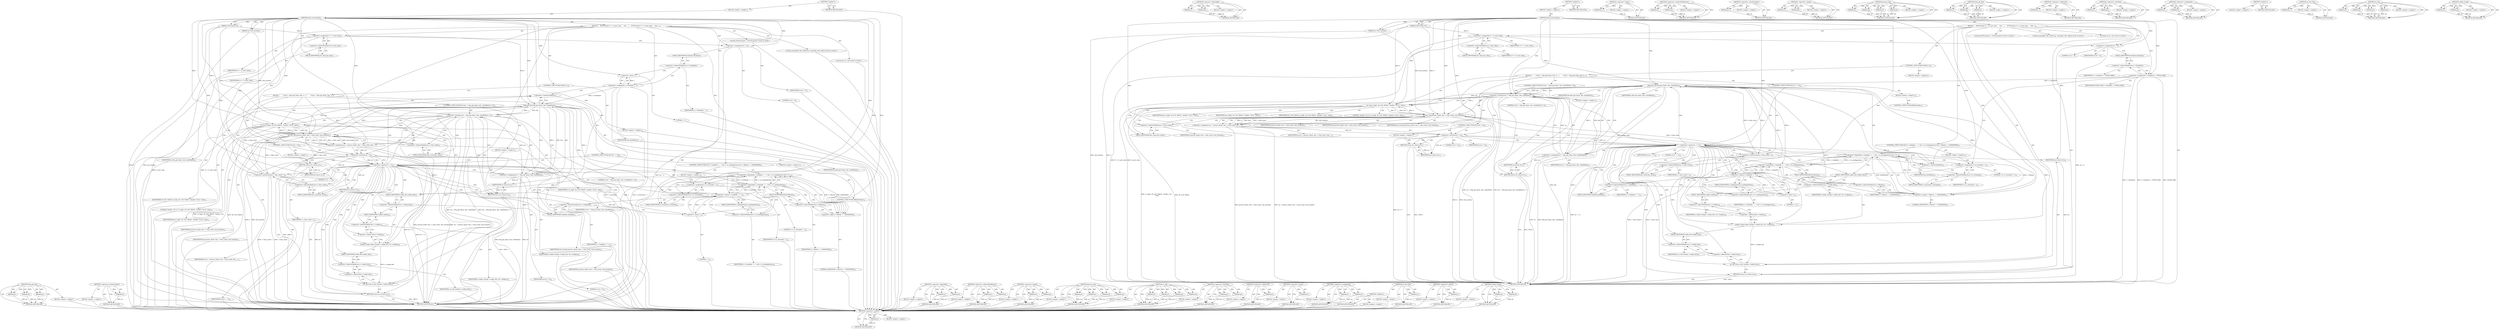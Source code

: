 digraph "cookie_string" {
vulnerable_160 [label=<(METHOD,http_get_line)>];
vulnerable_161 [label=<(PARAM,p1)>];
vulnerable_162 [label=<(PARAM,p2)>];
vulnerable_163 [label=<(PARAM,p3)>];
vulnerable_164 [label=<(BLOCK,&lt;empty&gt;,&lt;empty&gt;)>];
vulnerable_165 [label=<(METHOD_RETURN,ANY)>];
vulnerable_189 [label=<(METHOD,&lt;operator&gt;.postIncrement)>];
vulnerable_190 [label=<(PARAM,p1)>];
vulnerable_191 [label=<(BLOCK,&lt;empty&gt;,&lt;empty&gt;)>];
vulnerable_192 [label=<(METHOD_RETURN,ANY)>];
vulnerable_6 [label=<(METHOD,&lt;global&gt;)<SUB>1</SUB>>];
vulnerable_7 [label=<(BLOCK,&lt;empty&gt;,&lt;empty&gt;)<SUB>1</SUB>>];
vulnerable_8 [label=<(METHOD,http_read_header)<SUB>1</SUB>>];
vulnerable_9 [label=<(PARAM,URLContext *h)<SUB>1</SUB>>];
vulnerable_10 [label=<(PARAM,int *new_location)<SUB>1</SUB>>];
vulnerable_11 [label=<(BLOCK,{
    HTTPContext *s = h-&gt;priv_data;
     char ...,{
    HTTPContext *s = h-&gt;priv_data;
     char ...)<SUB>2</SUB>>];
vulnerable_12 [label="<(LOCAL,HTTPContext* s: HTTPContext*)<SUB>3</SUB>>"];
vulnerable_13 [label=<(&lt;operator&gt;.assignment,*s = h-&gt;priv_data)<SUB>3</SUB>>];
vulnerable_14 [label=<(IDENTIFIER,s,*s = h-&gt;priv_data)<SUB>3</SUB>>];
vulnerable_15 [label=<(&lt;operator&gt;.indirectFieldAccess,h-&gt;priv_data)<SUB>3</SUB>>];
vulnerable_16 [label=<(IDENTIFIER,h,*s = h-&gt;priv_data)<SUB>3</SUB>>];
vulnerable_17 [label=<(FIELD_IDENTIFIER,priv_data,priv_data)<SUB>3</SUB>>];
vulnerable_18 [label="<(LOCAL,char[MAX_URL_SIZE] line: char[MAX_URL_SIZE])<SUB>4</SUB>>"];
vulnerable_19 [label="<(LOCAL,int err: int)<SUB>5</SUB>>"];
vulnerable_20 [label=<(&lt;operator&gt;.assignment,err = 0)<SUB>5</SUB>>];
vulnerable_21 [label=<(IDENTIFIER,err,err = 0)<SUB>5</SUB>>];
vulnerable_22 [label=<(LITERAL,0,err = 0)<SUB>5</SUB>>];
vulnerable_23 [label=<(&lt;operator&gt;.assignment,s-&gt;chunksize = -1)<SUB>7</SUB>>];
vulnerable_24 [label=<(&lt;operator&gt;.indirectFieldAccess,s-&gt;chunksize)<SUB>7</SUB>>];
vulnerable_25 [label=<(IDENTIFIER,s,s-&gt;chunksize = -1)<SUB>7</SUB>>];
vulnerable_26 [label=<(FIELD_IDENTIFIER,chunksize,chunksize)<SUB>7</SUB>>];
vulnerable_27 [label=<(&lt;operator&gt;.minus,-1)<SUB>7</SUB>>];
vulnerable_28 [label=<(LITERAL,1,-1)<SUB>7</SUB>>];
vulnerable_29 [label=<(CONTROL_STRUCTURE,FOR,for (;;))<SUB>9</SUB>>];
vulnerable_30 [label=<(BLOCK,&lt;empty&gt;,&lt;empty&gt;)<SUB>9</SUB>>];
vulnerable_31 [label=<(BLOCK,{
         if ((err = http_get_line(s, line, si...,{
         if ((err = http_get_line(s, line, si...)<SUB>9</SUB>>];
vulnerable_32 [label=<(CONTROL_STRUCTURE,IF,if ((err = http_get_line(s, line, sizeof(line))) &lt; 0))<SUB>10</SUB>>];
vulnerable_33 [label=<(&lt;operator&gt;.lessThan,(err = http_get_line(s, line, sizeof(line))) &lt; 0)<SUB>10</SUB>>];
vulnerable_34 [label=<(&lt;operator&gt;.assignment,err = http_get_line(s, line, sizeof(line)))<SUB>10</SUB>>];
vulnerable_35 [label=<(IDENTIFIER,err,err = http_get_line(s, line, sizeof(line)))<SUB>10</SUB>>];
vulnerable_36 [label=<(http_get_line,http_get_line(s, line, sizeof(line)))<SUB>10</SUB>>];
vulnerable_37 [label=<(IDENTIFIER,s,http_get_line(s, line, sizeof(line)))<SUB>10</SUB>>];
vulnerable_38 [label=<(IDENTIFIER,line,http_get_line(s, line, sizeof(line)))<SUB>10</SUB>>];
vulnerable_39 [label=<(&lt;operator&gt;.sizeOf,sizeof(line))<SUB>10</SUB>>];
vulnerable_40 [label=<(IDENTIFIER,line,sizeof(line))<SUB>10</SUB>>];
vulnerable_41 [label=<(LITERAL,0,(err = http_get_line(s, line, sizeof(line))) &lt; 0)<SUB>10</SUB>>];
vulnerable_42 [label=<(BLOCK,&lt;empty&gt;,&lt;empty&gt;)<SUB>11</SUB>>];
vulnerable_43 [label=<(RETURN,return err;,return err;)<SUB>11</SUB>>];
vulnerable_44 [label=<(IDENTIFIER,err,return err;)<SUB>11</SUB>>];
vulnerable_45 [label=<(av_log,av_log(h, AV_LOG_TRACE, &quot;header='%s'\n&quot;, line))<SUB>13</SUB>>];
vulnerable_46 [label=<(IDENTIFIER,h,av_log(h, AV_LOG_TRACE, &quot;header='%s'\n&quot;, line))<SUB>13</SUB>>];
vulnerable_47 [label=<(IDENTIFIER,AV_LOG_TRACE,av_log(h, AV_LOG_TRACE, &quot;header='%s'\n&quot;, line))<SUB>13</SUB>>];
vulnerable_48 [label=<(LITERAL,&quot;header='%s'\n&quot;,av_log(h, AV_LOG_TRACE, &quot;header='%s'\n&quot;, line))<SUB>13</SUB>>];
vulnerable_49 [label=<(IDENTIFIER,line,av_log(h, AV_LOG_TRACE, &quot;header='%s'\n&quot;, line))<SUB>13</SUB>>];
vulnerable_50 [label=<(&lt;operator&gt;.assignment,err = process_line(h, line, s-&gt;line_count, new_...)<SUB>15</SUB>>];
vulnerable_51 [label=<(IDENTIFIER,err,err = process_line(h, line, s-&gt;line_count, new_...)<SUB>15</SUB>>];
vulnerable_52 [label=<(process_line,process_line(h, line, s-&gt;line_count, new_location))<SUB>15</SUB>>];
vulnerable_53 [label=<(IDENTIFIER,h,process_line(h, line, s-&gt;line_count, new_location))<SUB>15</SUB>>];
vulnerable_54 [label=<(IDENTIFIER,line,process_line(h, line, s-&gt;line_count, new_location))<SUB>15</SUB>>];
vulnerable_55 [label=<(&lt;operator&gt;.indirectFieldAccess,s-&gt;line_count)<SUB>15</SUB>>];
vulnerable_56 [label=<(IDENTIFIER,s,process_line(h, line, s-&gt;line_count, new_location))<SUB>15</SUB>>];
vulnerable_57 [label=<(FIELD_IDENTIFIER,line_count,line_count)<SUB>15</SUB>>];
vulnerable_58 [label=<(IDENTIFIER,new_location,process_line(h, line, s-&gt;line_count, new_location))<SUB>15</SUB>>];
vulnerable_59 [label=<(CONTROL_STRUCTURE,IF,if (err &lt; 0))<SUB>16</SUB>>];
vulnerable_60 [label=<(&lt;operator&gt;.lessThan,err &lt; 0)<SUB>16</SUB>>];
vulnerable_61 [label=<(IDENTIFIER,err,err &lt; 0)<SUB>16</SUB>>];
vulnerable_62 [label=<(LITERAL,0,err &lt; 0)<SUB>16</SUB>>];
vulnerable_63 [label=<(BLOCK,&lt;empty&gt;,&lt;empty&gt;)<SUB>17</SUB>>];
vulnerable_64 [label=<(RETURN,return err;,return err;)<SUB>17</SUB>>];
vulnerable_65 [label=<(IDENTIFIER,err,return err;)<SUB>17</SUB>>];
vulnerable_66 [label=<(CONTROL_STRUCTURE,IF,if (err == 0))<SUB>18</SUB>>];
vulnerable_67 [label=<(&lt;operator&gt;.equals,err == 0)<SUB>18</SUB>>];
vulnerable_68 [label=<(IDENTIFIER,err,err == 0)<SUB>18</SUB>>];
vulnerable_69 [label=<(LITERAL,0,err == 0)<SUB>18</SUB>>];
vulnerable_70 [label=<(BLOCK,&lt;empty&gt;,&lt;empty&gt;)<SUB>19</SUB>>];
vulnerable_71 [label=<(CONTROL_STRUCTURE,BREAK,break;)<SUB>19</SUB>>];
vulnerable_72 [label=<(&lt;operator&gt;.postIncrement,s-&gt;line_count++)<SUB>20</SUB>>];
vulnerable_73 [label=<(&lt;operator&gt;.indirectFieldAccess,s-&gt;line_count)<SUB>20</SUB>>];
vulnerable_74 [label=<(IDENTIFIER,s,s-&gt;line_count++)<SUB>20</SUB>>];
vulnerable_75 [label=<(FIELD_IDENTIFIER,line_count,line_count)<SUB>20</SUB>>];
vulnerable_76 [label=<(CONTROL_STRUCTURE,IF,if (s-&gt;seekable == -1 &amp;&amp; s-&gt;is_mediagateway &amp;&amp; s-&gt;filesize == 2000000000))<SUB>23</SUB>>];
vulnerable_77 [label=<(&lt;operator&gt;.logicalAnd,s-&gt;seekable == -1 &amp;&amp; s-&gt;is_mediagateway &amp;&amp; s-&gt;f...)<SUB>23</SUB>>];
vulnerable_78 [label=<(&lt;operator&gt;.logicalAnd,s-&gt;seekable == -1 &amp;&amp; s-&gt;is_mediagateway)<SUB>23</SUB>>];
vulnerable_79 [label=<(&lt;operator&gt;.equals,s-&gt;seekable == -1)<SUB>23</SUB>>];
vulnerable_80 [label=<(&lt;operator&gt;.indirectFieldAccess,s-&gt;seekable)<SUB>23</SUB>>];
vulnerable_81 [label=<(IDENTIFIER,s,s-&gt;seekable == -1)<SUB>23</SUB>>];
vulnerable_82 [label=<(FIELD_IDENTIFIER,seekable,seekable)<SUB>23</SUB>>];
vulnerable_83 [label=<(&lt;operator&gt;.minus,-1)<SUB>23</SUB>>];
vulnerable_84 [label=<(LITERAL,1,-1)<SUB>23</SUB>>];
vulnerable_85 [label=<(&lt;operator&gt;.indirectFieldAccess,s-&gt;is_mediagateway)<SUB>23</SUB>>];
vulnerable_86 [label=<(IDENTIFIER,s,s-&gt;seekable == -1 &amp;&amp; s-&gt;is_mediagateway)<SUB>23</SUB>>];
vulnerable_87 [label=<(FIELD_IDENTIFIER,is_mediagateway,is_mediagateway)<SUB>23</SUB>>];
vulnerable_88 [label=<(&lt;operator&gt;.equals,s-&gt;filesize == 2000000000)<SUB>23</SUB>>];
vulnerable_89 [label=<(&lt;operator&gt;.indirectFieldAccess,s-&gt;filesize)<SUB>23</SUB>>];
vulnerable_90 [label=<(IDENTIFIER,s,s-&gt;filesize == 2000000000)<SUB>23</SUB>>];
vulnerable_91 [label=<(FIELD_IDENTIFIER,filesize,filesize)<SUB>23</SUB>>];
vulnerable_92 [label=<(LITERAL,2000000000,s-&gt;filesize == 2000000000)<SUB>23</SUB>>];
vulnerable_93 [label=<(BLOCK,&lt;empty&gt;,&lt;empty&gt;)<SUB>24</SUB>>];
vulnerable_94 [label=<(&lt;operator&gt;.assignment,h-&gt;is_streamed = 1)<SUB>24</SUB>>];
vulnerable_95 [label=<(&lt;operator&gt;.indirectFieldAccess,h-&gt;is_streamed)<SUB>24</SUB>>];
vulnerable_96 [label=<(IDENTIFIER,h,h-&gt;is_streamed = 1)<SUB>24</SUB>>];
vulnerable_97 [label=<(FIELD_IDENTIFIER,is_streamed,is_streamed)<SUB>24</SUB>>];
vulnerable_98 [label=<(LITERAL,1,h-&gt;is_streamed = 1)<SUB>24</SUB>>];
vulnerable_99 [label=<(cookie_string,cookie_string(s-&gt;cookie_dict, &amp;s-&gt;cookies))<SUB>26</SUB>>];
vulnerable_100 [label=<(&lt;operator&gt;.indirectFieldAccess,s-&gt;cookie_dict)<SUB>26</SUB>>];
vulnerable_101 [label=<(IDENTIFIER,s,cookie_string(s-&gt;cookie_dict, &amp;s-&gt;cookies))<SUB>26</SUB>>];
vulnerable_102 [label=<(FIELD_IDENTIFIER,cookie_dict,cookie_dict)<SUB>26</SUB>>];
vulnerable_103 [label=<(&lt;operator&gt;.addressOf,&amp;s-&gt;cookies)<SUB>26</SUB>>];
vulnerable_104 [label=<(&lt;operator&gt;.indirectFieldAccess,s-&gt;cookies)<SUB>26</SUB>>];
vulnerable_105 [label=<(IDENTIFIER,s,cookie_string(s-&gt;cookie_dict, &amp;s-&gt;cookies))<SUB>26</SUB>>];
vulnerable_106 [label=<(FIELD_IDENTIFIER,cookies,cookies)<SUB>26</SUB>>];
vulnerable_107 [label=<(av_dict_free,av_dict_free(&amp;s-&gt;cookie_dict))<SUB>27</SUB>>];
vulnerable_108 [label=<(&lt;operator&gt;.addressOf,&amp;s-&gt;cookie_dict)<SUB>27</SUB>>];
vulnerable_109 [label=<(&lt;operator&gt;.indirectFieldAccess,s-&gt;cookie_dict)<SUB>27</SUB>>];
vulnerable_110 [label=<(IDENTIFIER,s,av_dict_free(&amp;s-&gt;cookie_dict))<SUB>27</SUB>>];
vulnerable_111 [label=<(FIELD_IDENTIFIER,cookie_dict,cookie_dict)<SUB>27</SUB>>];
vulnerable_112 [label=<(RETURN,return err;,return err;)<SUB>29</SUB>>];
vulnerable_113 [label=<(IDENTIFIER,err,return err;)<SUB>29</SUB>>];
vulnerable_114 [label=<(METHOD_RETURN,int)<SUB>1</SUB>>];
vulnerable_116 [label=<(METHOD_RETURN,ANY)<SUB>1</SUB>>];
vulnerable_193 [label=<(METHOD,&lt;operator&gt;.logicalAnd)>];
vulnerable_194 [label=<(PARAM,p1)>];
vulnerable_195 [label=<(PARAM,p2)>];
vulnerable_196 [label=<(BLOCK,&lt;empty&gt;,&lt;empty&gt;)>];
vulnerable_197 [label=<(METHOD_RETURN,ANY)>];
vulnerable_146 [label=<(METHOD,&lt;operator&gt;.indirectFieldAccess)>];
vulnerable_147 [label=<(PARAM,p1)>];
vulnerable_148 [label=<(PARAM,p2)>];
vulnerable_149 [label=<(BLOCK,&lt;empty&gt;,&lt;empty&gt;)>];
vulnerable_150 [label=<(METHOD_RETURN,ANY)>];
vulnerable_184 [label=<(METHOD,&lt;operator&gt;.equals)>];
vulnerable_185 [label=<(PARAM,p1)>];
vulnerable_186 [label=<(PARAM,p2)>];
vulnerable_187 [label=<(BLOCK,&lt;empty&gt;,&lt;empty&gt;)>];
vulnerable_188 [label=<(METHOD_RETURN,ANY)>];
vulnerable_177 [label=<(METHOD,process_line)>];
vulnerable_178 [label=<(PARAM,p1)>];
vulnerable_179 [label=<(PARAM,p2)>];
vulnerable_180 [label=<(PARAM,p3)>];
vulnerable_181 [label=<(PARAM,p4)>];
vulnerable_182 [label=<(BLOCK,&lt;empty&gt;,&lt;empty&gt;)>];
vulnerable_183 [label=<(METHOD_RETURN,ANY)>];
vulnerable_170 [label=<(METHOD,av_log)>];
vulnerable_171 [label=<(PARAM,p1)>];
vulnerable_172 [label=<(PARAM,p2)>];
vulnerable_173 [label=<(PARAM,p3)>];
vulnerable_174 [label=<(PARAM,p4)>];
vulnerable_175 [label=<(BLOCK,&lt;empty&gt;,&lt;empty&gt;)>];
vulnerable_176 [label=<(METHOD_RETURN,ANY)>];
vulnerable_155 [label=<(METHOD,&lt;operator&gt;.lessThan)>];
vulnerable_156 [label=<(PARAM,p1)>];
vulnerable_157 [label=<(PARAM,p2)>];
vulnerable_158 [label=<(BLOCK,&lt;empty&gt;,&lt;empty&gt;)>];
vulnerable_159 [label=<(METHOD_RETURN,ANY)>];
vulnerable_203 [label=<(METHOD,&lt;operator&gt;.addressOf)>];
vulnerable_204 [label=<(PARAM,p1)>];
vulnerable_205 [label=<(BLOCK,&lt;empty&gt;,&lt;empty&gt;)>];
vulnerable_206 [label=<(METHOD_RETURN,ANY)>];
vulnerable_151 [label=<(METHOD,&lt;operator&gt;.minus)>];
vulnerable_152 [label=<(PARAM,p1)>];
vulnerable_153 [label=<(BLOCK,&lt;empty&gt;,&lt;empty&gt;)>];
vulnerable_154 [label=<(METHOD_RETURN,ANY)>];
vulnerable_141 [label=<(METHOD,&lt;operator&gt;.assignment)>];
vulnerable_142 [label=<(PARAM,p1)>];
vulnerable_143 [label=<(PARAM,p2)>];
vulnerable_144 [label=<(BLOCK,&lt;empty&gt;,&lt;empty&gt;)>];
vulnerable_145 [label=<(METHOD_RETURN,ANY)>];
vulnerable_135 [label=<(METHOD,&lt;global&gt;)<SUB>1</SUB>>];
vulnerable_136 [label=<(BLOCK,&lt;empty&gt;,&lt;empty&gt;)>];
vulnerable_137 [label=<(METHOD_RETURN,ANY)>];
vulnerable_207 [label=<(METHOD,av_dict_free)>];
vulnerable_208 [label=<(PARAM,p1)>];
vulnerable_209 [label=<(BLOCK,&lt;empty&gt;,&lt;empty&gt;)>];
vulnerable_210 [label=<(METHOD_RETURN,ANY)>];
vulnerable_166 [label=<(METHOD,&lt;operator&gt;.sizeOf)>];
vulnerable_167 [label=<(PARAM,p1)>];
vulnerable_168 [label=<(BLOCK,&lt;empty&gt;,&lt;empty&gt;)>];
vulnerable_169 [label=<(METHOD_RETURN,ANY)>];
vulnerable_198 [label=<(METHOD,cookie_string)>];
vulnerable_199 [label=<(PARAM,p1)>];
vulnerable_200 [label=<(PARAM,p2)>];
vulnerable_201 [label=<(BLOCK,&lt;empty&gt;,&lt;empty&gt;)>];
vulnerable_202 [label=<(METHOD_RETURN,ANY)>];
fixed_161 [label=<(METHOD,&lt;operator&gt;.sizeOf)>];
fixed_162 [label=<(PARAM,p1)>];
fixed_163 [label=<(BLOCK,&lt;empty&gt;,&lt;empty&gt;)>];
fixed_164 [label=<(METHOD_RETURN,ANY)>];
fixed_188 [label=<(METHOD,&lt;operator&gt;.logicalAnd)>];
fixed_189 [label=<(PARAM,p1)>];
fixed_190 [label=<(PARAM,p2)>];
fixed_191 [label=<(BLOCK,&lt;empty&gt;,&lt;empty&gt;)>];
fixed_192 [label=<(METHOD_RETURN,ANY)>];
fixed_6 [label=<(METHOD,&lt;global&gt;)<SUB>1</SUB>>];
fixed_7 [label=<(BLOCK,&lt;empty&gt;,&lt;empty&gt;)<SUB>1</SUB>>];
fixed_8 [label=<(METHOD,http_read_header)<SUB>1</SUB>>];
fixed_9 [label=<(PARAM,URLContext *h)<SUB>1</SUB>>];
fixed_10 [label=<(PARAM,int *new_location)<SUB>1</SUB>>];
fixed_11 [label=<(BLOCK,{
    HTTPContext *s = h-&gt;priv_data;
     char ...,{
    HTTPContext *s = h-&gt;priv_data;
     char ...)<SUB>2</SUB>>];
fixed_12 [label="<(LOCAL,HTTPContext* s: HTTPContext*)<SUB>3</SUB>>"];
fixed_13 [label=<(&lt;operator&gt;.assignment,*s = h-&gt;priv_data)<SUB>3</SUB>>];
fixed_14 [label=<(IDENTIFIER,s,*s = h-&gt;priv_data)<SUB>3</SUB>>];
fixed_15 [label=<(&lt;operator&gt;.indirectFieldAccess,h-&gt;priv_data)<SUB>3</SUB>>];
fixed_16 [label=<(IDENTIFIER,h,*s = h-&gt;priv_data)<SUB>3</SUB>>];
fixed_17 [label=<(FIELD_IDENTIFIER,priv_data,priv_data)<SUB>3</SUB>>];
fixed_18 [label="<(LOCAL,char[MAX_URL_SIZE] line: char[MAX_URL_SIZE])<SUB>4</SUB>>"];
fixed_19 [label="<(LOCAL,int err: int)<SUB>5</SUB>>"];
fixed_20 [label=<(&lt;operator&gt;.assignment,err = 0)<SUB>5</SUB>>];
fixed_21 [label=<(IDENTIFIER,err,err = 0)<SUB>5</SUB>>];
fixed_22 [label=<(LITERAL,0,err = 0)<SUB>5</SUB>>];
fixed_23 [label=<(&lt;operator&gt;.assignment,s-&gt;chunksize = UINT64_MAX)<SUB>7</SUB>>];
fixed_24 [label=<(&lt;operator&gt;.indirectFieldAccess,s-&gt;chunksize)<SUB>7</SUB>>];
fixed_25 [label=<(IDENTIFIER,s,s-&gt;chunksize = UINT64_MAX)<SUB>7</SUB>>];
fixed_26 [label=<(FIELD_IDENTIFIER,chunksize,chunksize)<SUB>7</SUB>>];
fixed_27 [label=<(IDENTIFIER,UINT64_MAX,s-&gt;chunksize = UINT64_MAX)<SUB>7</SUB>>];
fixed_28 [label=<(CONTROL_STRUCTURE,FOR,for (;;))<SUB>9</SUB>>];
fixed_29 [label=<(BLOCK,&lt;empty&gt;,&lt;empty&gt;)<SUB>9</SUB>>];
fixed_30 [label=<(BLOCK,{
         if ((err = http_get_line(s, line, si...,{
         if ((err = http_get_line(s, line, si...)<SUB>9</SUB>>];
fixed_31 [label=<(CONTROL_STRUCTURE,IF,if ((err = http_get_line(s, line, sizeof(line))) &lt; 0))<SUB>10</SUB>>];
fixed_32 [label=<(&lt;operator&gt;.lessThan,(err = http_get_line(s, line, sizeof(line))) &lt; 0)<SUB>10</SUB>>];
fixed_33 [label=<(&lt;operator&gt;.assignment,err = http_get_line(s, line, sizeof(line)))<SUB>10</SUB>>];
fixed_34 [label=<(IDENTIFIER,err,err = http_get_line(s, line, sizeof(line)))<SUB>10</SUB>>];
fixed_35 [label=<(http_get_line,http_get_line(s, line, sizeof(line)))<SUB>10</SUB>>];
fixed_36 [label=<(IDENTIFIER,s,http_get_line(s, line, sizeof(line)))<SUB>10</SUB>>];
fixed_37 [label=<(IDENTIFIER,line,http_get_line(s, line, sizeof(line)))<SUB>10</SUB>>];
fixed_38 [label=<(&lt;operator&gt;.sizeOf,sizeof(line))<SUB>10</SUB>>];
fixed_39 [label=<(IDENTIFIER,line,sizeof(line))<SUB>10</SUB>>];
fixed_40 [label=<(LITERAL,0,(err = http_get_line(s, line, sizeof(line))) &lt; 0)<SUB>10</SUB>>];
fixed_41 [label=<(BLOCK,&lt;empty&gt;,&lt;empty&gt;)<SUB>11</SUB>>];
fixed_42 [label=<(RETURN,return err;,return err;)<SUB>11</SUB>>];
fixed_43 [label=<(IDENTIFIER,err,return err;)<SUB>11</SUB>>];
fixed_44 [label=<(av_log,av_log(h, AV_LOG_TRACE, &quot;header='%s'\n&quot;, line))<SUB>13</SUB>>];
fixed_45 [label=<(IDENTIFIER,h,av_log(h, AV_LOG_TRACE, &quot;header='%s'\n&quot;, line))<SUB>13</SUB>>];
fixed_46 [label=<(IDENTIFIER,AV_LOG_TRACE,av_log(h, AV_LOG_TRACE, &quot;header='%s'\n&quot;, line))<SUB>13</SUB>>];
fixed_47 [label=<(LITERAL,&quot;header='%s'\n&quot;,av_log(h, AV_LOG_TRACE, &quot;header='%s'\n&quot;, line))<SUB>13</SUB>>];
fixed_48 [label=<(IDENTIFIER,line,av_log(h, AV_LOG_TRACE, &quot;header='%s'\n&quot;, line))<SUB>13</SUB>>];
fixed_49 [label=<(&lt;operator&gt;.assignment,err = process_line(h, line, s-&gt;line_count, new_...)<SUB>15</SUB>>];
fixed_50 [label=<(IDENTIFIER,err,err = process_line(h, line, s-&gt;line_count, new_...)<SUB>15</SUB>>];
fixed_51 [label=<(process_line,process_line(h, line, s-&gt;line_count, new_location))<SUB>15</SUB>>];
fixed_52 [label=<(IDENTIFIER,h,process_line(h, line, s-&gt;line_count, new_location))<SUB>15</SUB>>];
fixed_53 [label=<(IDENTIFIER,line,process_line(h, line, s-&gt;line_count, new_location))<SUB>15</SUB>>];
fixed_54 [label=<(&lt;operator&gt;.indirectFieldAccess,s-&gt;line_count)<SUB>15</SUB>>];
fixed_55 [label=<(IDENTIFIER,s,process_line(h, line, s-&gt;line_count, new_location))<SUB>15</SUB>>];
fixed_56 [label=<(FIELD_IDENTIFIER,line_count,line_count)<SUB>15</SUB>>];
fixed_57 [label=<(IDENTIFIER,new_location,process_line(h, line, s-&gt;line_count, new_location))<SUB>15</SUB>>];
fixed_58 [label=<(CONTROL_STRUCTURE,IF,if (err &lt; 0))<SUB>16</SUB>>];
fixed_59 [label=<(&lt;operator&gt;.lessThan,err &lt; 0)<SUB>16</SUB>>];
fixed_60 [label=<(IDENTIFIER,err,err &lt; 0)<SUB>16</SUB>>];
fixed_61 [label=<(LITERAL,0,err &lt; 0)<SUB>16</SUB>>];
fixed_62 [label=<(BLOCK,&lt;empty&gt;,&lt;empty&gt;)<SUB>17</SUB>>];
fixed_63 [label=<(RETURN,return err;,return err;)<SUB>17</SUB>>];
fixed_64 [label=<(IDENTIFIER,err,return err;)<SUB>17</SUB>>];
fixed_65 [label=<(CONTROL_STRUCTURE,IF,if (err == 0))<SUB>18</SUB>>];
fixed_66 [label=<(&lt;operator&gt;.equals,err == 0)<SUB>18</SUB>>];
fixed_67 [label=<(IDENTIFIER,err,err == 0)<SUB>18</SUB>>];
fixed_68 [label=<(LITERAL,0,err == 0)<SUB>18</SUB>>];
fixed_69 [label=<(BLOCK,&lt;empty&gt;,&lt;empty&gt;)<SUB>19</SUB>>];
fixed_70 [label=<(CONTROL_STRUCTURE,BREAK,break;)<SUB>19</SUB>>];
fixed_71 [label=<(&lt;operator&gt;.postIncrement,s-&gt;line_count++)<SUB>20</SUB>>];
fixed_72 [label=<(&lt;operator&gt;.indirectFieldAccess,s-&gt;line_count)<SUB>20</SUB>>];
fixed_73 [label=<(IDENTIFIER,s,s-&gt;line_count++)<SUB>20</SUB>>];
fixed_74 [label=<(FIELD_IDENTIFIER,line_count,line_count)<SUB>20</SUB>>];
fixed_75 [label=<(CONTROL_STRUCTURE,IF,if (s-&gt;seekable == -1 &amp;&amp; s-&gt;is_mediagateway &amp;&amp; s-&gt;filesize == 2000000000))<SUB>23</SUB>>];
fixed_76 [label=<(&lt;operator&gt;.logicalAnd,s-&gt;seekable == -1 &amp;&amp; s-&gt;is_mediagateway &amp;&amp; s-&gt;f...)<SUB>23</SUB>>];
fixed_77 [label=<(&lt;operator&gt;.logicalAnd,s-&gt;seekable == -1 &amp;&amp; s-&gt;is_mediagateway)<SUB>23</SUB>>];
fixed_78 [label=<(&lt;operator&gt;.equals,s-&gt;seekable == -1)<SUB>23</SUB>>];
fixed_79 [label=<(&lt;operator&gt;.indirectFieldAccess,s-&gt;seekable)<SUB>23</SUB>>];
fixed_80 [label=<(IDENTIFIER,s,s-&gt;seekable == -1)<SUB>23</SUB>>];
fixed_81 [label=<(FIELD_IDENTIFIER,seekable,seekable)<SUB>23</SUB>>];
fixed_82 [label=<(&lt;operator&gt;.minus,-1)<SUB>23</SUB>>];
fixed_83 [label=<(LITERAL,1,-1)<SUB>23</SUB>>];
fixed_84 [label=<(&lt;operator&gt;.indirectFieldAccess,s-&gt;is_mediagateway)<SUB>23</SUB>>];
fixed_85 [label=<(IDENTIFIER,s,s-&gt;seekable == -1 &amp;&amp; s-&gt;is_mediagateway)<SUB>23</SUB>>];
fixed_86 [label=<(FIELD_IDENTIFIER,is_mediagateway,is_mediagateway)<SUB>23</SUB>>];
fixed_87 [label=<(&lt;operator&gt;.equals,s-&gt;filesize == 2000000000)<SUB>23</SUB>>];
fixed_88 [label=<(&lt;operator&gt;.indirectFieldAccess,s-&gt;filesize)<SUB>23</SUB>>];
fixed_89 [label=<(IDENTIFIER,s,s-&gt;filesize == 2000000000)<SUB>23</SUB>>];
fixed_90 [label=<(FIELD_IDENTIFIER,filesize,filesize)<SUB>23</SUB>>];
fixed_91 [label=<(LITERAL,2000000000,s-&gt;filesize == 2000000000)<SUB>23</SUB>>];
fixed_92 [label=<(BLOCK,&lt;empty&gt;,&lt;empty&gt;)<SUB>24</SUB>>];
fixed_93 [label=<(&lt;operator&gt;.assignment,h-&gt;is_streamed = 1)<SUB>24</SUB>>];
fixed_94 [label=<(&lt;operator&gt;.indirectFieldAccess,h-&gt;is_streamed)<SUB>24</SUB>>];
fixed_95 [label=<(IDENTIFIER,h,h-&gt;is_streamed = 1)<SUB>24</SUB>>];
fixed_96 [label=<(FIELD_IDENTIFIER,is_streamed,is_streamed)<SUB>24</SUB>>];
fixed_97 [label=<(LITERAL,1,h-&gt;is_streamed = 1)<SUB>24</SUB>>];
fixed_98 [label=<(cookie_string,cookie_string(s-&gt;cookie_dict, &amp;s-&gt;cookies))<SUB>26</SUB>>];
fixed_99 [label=<(&lt;operator&gt;.indirectFieldAccess,s-&gt;cookie_dict)<SUB>26</SUB>>];
fixed_100 [label=<(IDENTIFIER,s,cookie_string(s-&gt;cookie_dict, &amp;s-&gt;cookies))<SUB>26</SUB>>];
fixed_101 [label=<(FIELD_IDENTIFIER,cookie_dict,cookie_dict)<SUB>26</SUB>>];
fixed_102 [label=<(&lt;operator&gt;.addressOf,&amp;s-&gt;cookies)<SUB>26</SUB>>];
fixed_103 [label=<(&lt;operator&gt;.indirectFieldAccess,s-&gt;cookies)<SUB>26</SUB>>];
fixed_104 [label=<(IDENTIFIER,s,cookie_string(s-&gt;cookie_dict, &amp;s-&gt;cookies))<SUB>26</SUB>>];
fixed_105 [label=<(FIELD_IDENTIFIER,cookies,cookies)<SUB>26</SUB>>];
fixed_106 [label=<(av_dict_free,av_dict_free(&amp;s-&gt;cookie_dict))<SUB>27</SUB>>];
fixed_107 [label=<(&lt;operator&gt;.addressOf,&amp;s-&gt;cookie_dict)<SUB>27</SUB>>];
fixed_108 [label=<(&lt;operator&gt;.indirectFieldAccess,s-&gt;cookie_dict)<SUB>27</SUB>>];
fixed_109 [label=<(IDENTIFIER,s,av_dict_free(&amp;s-&gt;cookie_dict))<SUB>27</SUB>>];
fixed_110 [label=<(FIELD_IDENTIFIER,cookie_dict,cookie_dict)<SUB>27</SUB>>];
fixed_111 [label=<(RETURN,return err;,return err;)<SUB>29</SUB>>];
fixed_112 [label=<(IDENTIFIER,err,return err;)<SUB>29</SUB>>];
fixed_113 [label=<(METHOD_RETURN,int)<SUB>1</SUB>>];
fixed_115 [label=<(METHOD_RETURN,ANY)<SUB>1</SUB>>];
fixed_193 [label=<(METHOD,&lt;operator&gt;.minus)>];
fixed_194 [label=<(PARAM,p1)>];
fixed_195 [label=<(BLOCK,&lt;empty&gt;,&lt;empty&gt;)>];
fixed_196 [label=<(METHOD_RETURN,ANY)>];
fixed_145 [label=<(METHOD,&lt;operator&gt;.indirectFieldAccess)>];
fixed_146 [label=<(PARAM,p1)>];
fixed_147 [label=<(PARAM,p2)>];
fixed_148 [label=<(BLOCK,&lt;empty&gt;,&lt;empty&gt;)>];
fixed_149 [label=<(METHOD_RETURN,ANY)>];
fixed_184 [label=<(METHOD,&lt;operator&gt;.postIncrement)>];
fixed_185 [label=<(PARAM,p1)>];
fixed_186 [label=<(BLOCK,&lt;empty&gt;,&lt;empty&gt;)>];
fixed_187 [label=<(METHOD_RETURN,ANY)>];
fixed_179 [label=<(METHOD,&lt;operator&gt;.equals)>];
fixed_180 [label=<(PARAM,p1)>];
fixed_181 [label=<(PARAM,p2)>];
fixed_182 [label=<(BLOCK,&lt;empty&gt;,&lt;empty&gt;)>];
fixed_183 [label=<(METHOD_RETURN,ANY)>];
fixed_172 [label=<(METHOD,process_line)>];
fixed_173 [label=<(PARAM,p1)>];
fixed_174 [label=<(PARAM,p2)>];
fixed_175 [label=<(PARAM,p3)>];
fixed_176 [label=<(PARAM,p4)>];
fixed_177 [label=<(BLOCK,&lt;empty&gt;,&lt;empty&gt;)>];
fixed_178 [label=<(METHOD_RETURN,ANY)>];
fixed_155 [label=<(METHOD,http_get_line)>];
fixed_156 [label=<(PARAM,p1)>];
fixed_157 [label=<(PARAM,p2)>];
fixed_158 [label=<(PARAM,p3)>];
fixed_159 [label=<(BLOCK,&lt;empty&gt;,&lt;empty&gt;)>];
fixed_160 [label=<(METHOD_RETURN,ANY)>];
fixed_202 [label=<(METHOD,&lt;operator&gt;.addressOf)>];
fixed_203 [label=<(PARAM,p1)>];
fixed_204 [label=<(BLOCK,&lt;empty&gt;,&lt;empty&gt;)>];
fixed_205 [label=<(METHOD_RETURN,ANY)>];
fixed_150 [label=<(METHOD,&lt;operator&gt;.lessThan)>];
fixed_151 [label=<(PARAM,p1)>];
fixed_152 [label=<(PARAM,p2)>];
fixed_153 [label=<(BLOCK,&lt;empty&gt;,&lt;empty&gt;)>];
fixed_154 [label=<(METHOD_RETURN,ANY)>];
fixed_140 [label=<(METHOD,&lt;operator&gt;.assignment)>];
fixed_141 [label=<(PARAM,p1)>];
fixed_142 [label=<(PARAM,p2)>];
fixed_143 [label=<(BLOCK,&lt;empty&gt;,&lt;empty&gt;)>];
fixed_144 [label=<(METHOD_RETURN,ANY)>];
fixed_134 [label=<(METHOD,&lt;global&gt;)<SUB>1</SUB>>];
fixed_135 [label=<(BLOCK,&lt;empty&gt;,&lt;empty&gt;)>];
fixed_136 [label=<(METHOD_RETURN,ANY)>];
fixed_206 [label=<(METHOD,av_dict_free)>];
fixed_207 [label=<(PARAM,p1)>];
fixed_208 [label=<(BLOCK,&lt;empty&gt;,&lt;empty&gt;)>];
fixed_209 [label=<(METHOD_RETURN,ANY)>];
fixed_165 [label=<(METHOD,av_log)>];
fixed_166 [label=<(PARAM,p1)>];
fixed_167 [label=<(PARAM,p2)>];
fixed_168 [label=<(PARAM,p3)>];
fixed_169 [label=<(PARAM,p4)>];
fixed_170 [label=<(BLOCK,&lt;empty&gt;,&lt;empty&gt;)>];
fixed_171 [label=<(METHOD_RETURN,ANY)>];
fixed_197 [label=<(METHOD,cookie_string)>];
fixed_198 [label=<(PARAM,p1)>];
fixed_199 [label=<(PARAM,p2)>];
fixed_200 [label=<(BLOCK,&lt;empty&gt;,&lt;empty&gt;)>];
fixed_201 [label=<(METHOD_RETURN,ANY)>];
vulnerable_160 -> vulnerable_161  [key=0, label="AST: "];
vulnerable_160 -> vulnerable_161  [key=1, label="DDG: "];
vulnerable_160 -> vulnerable_164  [key=0, label="AST: "];
vulnerable_160 -> vulnerable_162  [key=0, label="AST: "];
vulnerable_160 -> vulnerable_162  [key=1, label="DDG: "];
vulnerable_160 -> vulnerable_165  [key=0, label="AST: "];
vulnerable_160 -> vulnerable_165  [key=1, label="CFG: "];
vulnerable_160 -> vulnerable_163  [key=0, label="AST: "];
vulnerable_160 -> vulnerable_163  [key=1, label="DDG: "];
vulnerable_161 -> vulnerable_165  [key=0, label="DDG: p1"];
vulnerable_162 -> vulnerable_165  [key=0, label="DDG: p2"];
vulnerable_163 -> vulnerable_165  [key=0, label="DDG: p3"];
vulnerable_164 -> fixed_161  [key=0];
vulnerable_165 -> fixed_161  [key=0];
vulnerable_189 -> vulnerable_190  [key=0, label="AST: "];
vulnerable_189 -> vulnerable_190  [key=1, label="DDG: "];
vulnerable_189 -> vulnerable_191  [key=0, label="AST: "];
vulnerable_189 -> vulnerable_192  [key=0, label="AST: "];
vulnerable_189 -> vulnerable_192  [key=1, label="CFG: "];
vulnerable_190 -> vulnerable_192  [key=0, label="DDG: p1"];
vulnerable_191 -> fixed_161  [key=0];
vulnerable_192 -> fixed_161  [key=0];
vulnerable_6 -> vulnerable_7  [key=0, label="AST: "];
vulnerable_6 -> vulnerable_116  [key=0, label="AST: "];
vulnerable_6 -> vulnerable_116  [key=1, label="CFG: "];
vulnerable_7 -> vulnerable_8  [key=0, label="AST: "];
vulnerable_8 -> vulnerable_9  [key=0, label="AST: "];
vulnerable_8 -> vulnerable_9  [key=1, label="DDG: "];
vulnerable_8 -> vulnerable_10  [key=0, label="AST: "];
vulnerable_8 -> vulnerable_10  [key=1, label="DDG: "];
vulnerable_8 -> vulnerable_11  [key=0, label="AST: "];
vulnerable_8 -> vulnerable_114  [key=0, label="AST: "];
vulnerable_8 -> vulnerable_17  [key=0, label="CFG: "];
vulnerable_8 -> vulnerable_20  [key=0, label="DDG: "];
vulnerable_8 -> vulnerable_113  [key=0, label="DDG: "];
vulnerable_8 -> vulnerable_27  [key=0, label="DDG: "];
vulnerable_8 -> vulnerable_94  [key=0, label="DDG: "];
vulnerable_8 -> vulnerable_45  [key=0, label="DDG: "];
vulnerable_8 -> vulnerable_88  [key=0, label="DDG: "];
vulnerable_8 -> vulnerable_33  [key=0, label="DDG: "];
vulnerable_8 -> vulnerable_52  [key=0, label="DDG: "];
vulnerable_8 -> vulnerable_60  [key=0, label="DDG: "];
vulnerable_8 -> vulnerable_67  [key=0, label="DDG: "];
vulnerable_8 -> vulnerable_44  [key=0, label="DDG: "];
vulnerable_8 -> vulnerable_65  [key=0, label="DDG: "];
vulnerable_8 -> vulnerable_83  [key=0, label="DDG: "];
vulnerable_8 -> vulnerable_36  [key=0, label="DDG: "];
vulnerable_9 -> vulnerable_114  [key=0, label="DDG: h"];
vulnerable_9 -> vulnerable_13  [key=0, label="DDG: h"];
vulnerable_9 -> vulnerable_45  [key=0, label="DDG: h"];
vulnerable_9 -> vulnerable_52  [key=0, label="DDG: h"];
vulnerable_10 -> vulnerable_114  [key=0, label="DDG: new_location"];
vulnerable_10 -> vulnerable_52  [key=0, label="DDG: new_location"];
vulnerable_11 -> vulnerable_12  [key=0, label="AST: "];
vulnerable_11 -> vulnerable_13  [key=0, label="AST: "];
vulnerable_11 -> vulnerable_18  [key=0, label="AST: "];
vulnerable_11 -> vulnerable_19  [key=0, label="AST: "];
vulnerable_11 -> vulnerable_20  [key=0, label="AST: "];
vulnerable_11 -> vulnerable_23  [key=0, label="AST: "];
vulnerable_11 -> vulnerable_29  [key=0, label="AST: "];
vulnerable_11 -> vulnerable_76  [key=0, label="AST: "];
vulnerable_11 -> vulnerable_99  [key=0, label="AST: "];
vulnerable_11 -> vulnerable_107  [key=0, label="AST: "];
vulnerable_11 -> vulnerable_112  [key=0, label="AST: "];
vulnerable_12 -> fixed_161  [key=0];
vulnerable_13 -> vulnerable_14  [key=0, label="AST: "];
vulnerable_13 -> vulnerable_15  [key=0, label="AST: "];
vulnerable_13 -> vulnerable_20  [key=0, label="CFG: "];
vulnerable_13 -> vulnerable_114  [key=0, label="DDG: h-&gt;priv_data"];
vulnerable_13 -> vulnerable_114  [key=1, label="DDG: *s = h-&gt;priv_data"];
vulnerable_13 -> vulnerable_36  [key=0, label="DDG: s"];
vulnerable_14 -> fixed_161  [key=0];
vulnerable_15 -> vulnerable_16  [key=0, label="AST: "];
vulnerable_15 -> vulnerable_17  [key=0, label="AST: "];
vulnerable_15 -> vulnerable_13  [key=0, label="CFG: "];
vulnerable_16 -> fixed_161  [key=0];
vulnerable_17 -> vulnerable_15  [key=0, label="CFG: "];
vulnerable_18 -> fixed_161  [key=0];
vulnerable_19 -> fixed_161  [key=0];
vulnerable_20 -> vulnerable_21  [key=0, label="AST: "];
vulnerable_20 -> vulnerable_22  [key=0, label="AST: "];
vulnerable_20 -> vulnerable_26  [key=0, label="CFG: "];
vulnerable_20 -> vulnerable_114  [key=0, label="DDG: err = 0"];
vulnerable_21 -> fixed_161  [key=0];
vulnerable_22 -> fixed_161  [key=0];
vulnerable_23 -> vulnerable_24  [key=0, label="AST: "];
vulnerable_23 -> vulnerable_27  [key=0, label="AST: "];
vulnerable_23 -> vulnerable_39  [key=0, label="CFG: "];
vulnerable_23 -> vulnerable_114  [key=0, label="DDG: s-&gt;chunksize"];
vulnerable_23 -> vulnerable_114  [key=1, label="DDG: -1"];
vulnerable_23 -> vulnerable_114  [key=2, label="DDG: s-&gt;chunksize = -1"];
vulnerable_23 -> vulnerable_36  [key=0, label="DDG: s-&gt;chunksize"];
vulnerable_24 -> vulnerable_25  [key=0, label="AST: "];
vulnerable_24 -> vulnerable_26  [key=0, label="AST: "];
vulnerable_24 -> vulnerable_27  [key=0, label="CFG: "];
vulnerable_25 -> fixed_161  [key=0];
vulnerable_26 -> vulnerable_24  [key=0, label="CFG: "];
vulnerable_27 -> vulnerable_28  [key=0, label="AST: "];
vulnerable_27 -> vulnerable_23  [key=0, label="CFG: "];
vulnerable_27 -> vulnerable_23  [key=1, label="DDG: 1"];
vulnerable_28 -> fixed_161  [key=0];
vulnerable_29 -> vulnerable_30  [key=0, label="AST: "];
vulnerable_29 -> vulnerable_31  [key=0, label="AST: "];
vulnerable_30 -> fixed_161  [key=0];
vulnerable_31 -> vulnerable_32  [key=0, label="AST: "];
vulnerable_31 -> vulnerable_45  [key=0, label="AST: "];
vulnerable_31 -> vulnerable_50  [key=0, label="AST: "];
vulnerable_31 -> vulnerable_59  [key=0, label="AST: "];
vulnerable_31 -> vulnerable_66  [key=0, label="AST: "];
vulnerable_31 -> vulnerable_72  [key=0, label="AST: "];
vulnerable_32 -> vulnerable_33  [key=0, label="AST: "];
vulnerable_32 -> vulnerable_42  [key=0, label="AST: "];
vulnerable_33 -> vulnerable_34  [key=0, label="AST: "];
vulnerable_33 -> vulnerable_41  [key=0, label="AST: "];
vulnerable_33 -> vulnerable_43  [key=0, label="CFG: "];
vulnerable_33 -> vulnerable_43  [key=1, label="CDG: "];
vulnerable_33 -> vulnerable_45  [key=0, label="CFG: "];
vulnerable_33 -> vulnerable_45  [key=1, label="CDG: "];
vulnerable_33 -> vulnerable_114  [key=0, label="DDG: err = http_get_line(s, line, sizeof(line))"];
vulnerable_33 -> vulnerable_114  [key=1, label="DDG: (err = http_get_line(s, line, sizeof(line))) &lt; 0"];
vulnerable_33 -> vulnerable_60  [key=0, label="CDG: "];
vulnerable_33 -> vulnerable_57  [key=0, label="CDG: "];
vulnerable_33 -> vulnerable_52  [key=0, label="CDG: "];
vulnerable_33 -> vulnerable_50  [key=0, label="CDG: "];
vulnerable_33 -> vulnerable_55  [key=0, label="CDG: "];
vulnerable_34 -> vulnerable_35  [key=0, label="AST: "];
vulnerable_34 -> vulnerable_36  [key=0, label="AST: "];
vulnerable_34 -> vulnerable_33  [key=0, label="CFG: "];
vulnerable_34 -> vulnerable_33  [key=1, label="DDG: err"];
vulnerable_34 -> vulnerable_114  [key=0, label="DDG: err"];
vulnerable_34 -> vulnerable_114  [key=1, label="DDG: http_get_line(s, line, sizeof(line))"];
vulnerable_34 -> vulnerable_44  [key=0, label="DDG: err"];
vulnerable_35 -> fixed_161  [key=0];
vulnerable_36 -> vulnerable_37  [key=0, label="AST: "];
vulnerable_36 -> vulnerable_38  [key=0, label="AST: "];
vulnerable_36 -> vulnerable_39  [key=0, label="AST: "];
vulnerable_36 -> vulnerable_34  [key=0, label="CFG: "];
vulnerable_36 -> vulnerable_34  [key=1, label="DDG: s"];
vulnerable_36 -> vulnerable_34  [key=2, label="DDG: line"];
vulnerable_36 -> vulnerable_114  [key=0, label="DDG: s"];
vulnerable_36 -> vulnerable_114  [key=1, label="DDG: line"];
vulnerable_36 -> vulnerable_99  [key=0, label="DDG: s"];
vulnerable_36 -> vulnerable_107  [key=0, label="DDG: s"];
vulnerable_36 -> vulnerable_45  [key=0, label="DDG: line"];
vulnerable_36 -> vulnerable_72  [key=0, label="DDG: s"];
vulnerable_36 -> vulnerable_78  [key=0, label="DDG: s"];
vulnerable_36 -> vulnerable_88  [key=0, label="DDG: s"];
vulnerable_36 -> vulnerable_33  [key=0, label="DDG: s"];
vulnerable_36 -> vulnerable_33  [key=1, label="DDG: line"];
vulnerable_36 -> vulnerable_52  [key=0, label="DDG: s"];
vulnerable_36 -> vulnerable_79  [key=0, label="DDG: s"];
vulnerable_37 -> fixed_161  [key=0];
vulnerable_38 -> fixed_161  [key=0];
vulnerable_39 -> vulnerable_40  [key=0, label="AST: "];
vulnerable_39 -> vulnerable_36  [key=0, label="CFG: "];
vulnerable_40 -> fixed_161  [key=0];
vulnerable_41 -> fixed_161  [key=0];
vulnerable_42 -> vulnerable_43  [key=0, label="AST: "];
vulnerable_43 -> vulnerable_44  [key=0, label="AST: "];
vulnerable_43 -> vulnerable_114  [key=0, label="CFG: "];
vulnerable_43 -> vulnerable_114  [key=1, label="DDG: &lt;RET&gt;"];
vulnerable_44 -> vulnerable_43  [key=0, label="DDG: err"];
vulnerable_45 -> vulnerable_46  [key=0, label="AST: "];
vulnerable_45 -> vulnerable_47  [key=0, label="AST: "];
vulnerable_45 -> vulnerable_48  [key=0, label="AST: "];
vulnerable_45 -> vulnerable_49  [key=0, label="AST: "];
vulnerable_45 -> vulnerable_57  [key=0, label="CFG: "];
vulnerable_45 -> vulnerable_114  [key=0, label="DDG: av_log(h, AV_LOG_TRACE, &quot;header='%s'\n&quot;, line)"];
vulnerable_45 -> vulnerable_114  [key=1, label="DDG: AV_LOG_TRACE"];
vulnerable_45 -> vulnerable_52  [key=0, label="DDG: h"];
vulnerable_45 -> vulnerable_52  [key=1, label="DDG: line"];
vulnerable_46 -> fixed_161  [key=0];
vulnerable_47 -> fixed_161  [key=0];
vulnerable_48 -> fixed_161  [key=0];
vulnerable_49 -> fixed_161  [key=0];
vulnerable_50 -> vulnerable_51  [key=0, label="AST: "];
vulnerable_50 -> vulnerable_52  [key=0, label="AST: "];
vulnerable_50 -> vulnerable_60  [key=0, label="CFG: "];
vulnerable_50 -> vulnerable_60  [key=1, label="DDG: err"];
vulnerable_50 -> vulnerable_114  [key=0, label="DDG: process_line(h, line, s-&gt;line_count, new_location)"];
vulnerable_50 -> vulnerable_114  [key=1, label="DDG: err = process_line(h, line, s-&gt;line_count, new_location)"];
vulnerable_51 -> fixed_161  [key=0];
vulnerable_52 -> vulnerable_53  [key=0, label="AST: "];
vulnerable_52 -> vulnerable_54  [key=0, label="AST: "];
vulnerable_52 -> vulnerable_55  [key=0, label="AST: "];
vulnerable_52 -> vulnerable_58  [key=0, label="AST: "];
vulnerable_52 -> vulnerable_50  [key=0, label="CFG: "];
vulnerable_52 -> vulnerable_50  [key=1, label="DDG: h"];
vulnerable_52 -> vulnerable_50  [key=2, label="DDG: line"];
vulnerable_52 -> vulnerable_50  [key=3, label="DDG: s-&gt;line_count"];
vulnerable_52 -> vulnerable_50  [key=4, label="DDG: new_location"];
vulnerable_52 -> vulnerable_114  [key=0, label="DDG: h"];
vulnerable_52 -> vulnerable_114  [key=1, label="DDG: new_location"];
vulnerable_52 -> vulnerable_45  [key=0, label="DDG: h"];
vulnerable_52 -> vulnerable_72  [key=0, label="DDG: s-&gt;line_count"];
vulnerable_53 -> fixed_161  [key=0];
vulnerable_54 -> fixed_161  [key=0];
vulnerable_55 -> vulnerable_56  [key=0, label="AST: "];
vulnerable_55 -> vulnerable_57  [key=0, label="AST: "];
vulnerable_55 -> vulnerable_52  [key=0, label="CFG: "];
vulnerable_56 -> fixed_161  [key=0];
vulnerable_57 -> vulnerable_55  [key=0, label="CFG: "];
vulnerable_58 -> fixed_161  [key=0];
vulnerable_59 -> vulnerable_60  [key=0, label="AST: "];
vulnerable_59 -> vulnerable_63  [key=0, label="AST: "];
vulnerable_60 -> vulnerable_61  [key=0, label="AST: "];
vulnerable_60 -> vulnerable_62  [key=0, label="AST: "];
vulnerable_60 -> vulnerable_64  [key=0, label="CFG: "];
vulnerable_60 -> vulnerable_64  [key=1, label="CDG: "];
vulnerable_60 -> vulnerable_67  [key=0, label="CFG: "];
vulnerable_60 -> vulnerable_67  [key=1, label="DDG: err"];
vulnerable_60 -> vulnerable_67  [key=2, label="CDG: "];
vulnerable_60 -> vulnerable_114  [key=0, label="DDG: err &lt; 0"];
vulnerable_60 -> vulnerable_65  [key=0, label="DDG: err"];
vulnerable_61 -> fixed_161  [key=0];
vulnerable_62 -> fixed_161  [key=0];
vulnerable_63 -> vulnerable_64  [key=0, label="AST: "];
vulnerable_64 -> vulnerable_65  [key=0, label="AST: "];
vulnerable_64 -> vulnerable_114  [key=0, label="CFG: "];
vulnerable_64 -> vulnerable_114  [key=1, label="DDG: &lt;RET&gt;"];
vulnerable_65 -> vulnerable_64  [key=0, label="DDG: err"];
vulnerable_66 -> vulnerable_67  [key=0, label="AST: "];
vulnerable_66 -> vulnerable_70  [key=0, label="AST: "];
vulnerable_67 -> vulnerable_68  [key=0, label="AST: "];
vulnerable_67 -> vulnerable_69  [key=0, label="AST: "];
vulnerable_67 -> vulnerable_82  [key=0, label="CFG: "];
vulnerable_67 -> vulnerable_82  [key=1, label="CDG: "];
vulnerable_67 -> vulnerable_75  [key=0, label="CFG: "];
vulnerable_67 -> vulnerable_75  [key=1, label="CDG: "];
vulnerable_67 -> vulnerable_114  [key=0, label="DDG: err == 0"];
vulnerable_67 -> vulnerable_113  [key=0, label="DDG: err"];
vulnerable_67 -> vulnerable_107  [key=0, label="CDG: "];
vulnerable_67 -> vulnerable_34  [key=0, label="CDG: "];
vulnerable_67 -> vulnerable_73  [key=0, label="CDG: "];
vulnerable_67 -> vulnerable_77  [key=0, label="CDG: "];
vulnerable_67 -> vulnerable_99  [key=0, label="CDG: "];
vulnerable_67 -> vulnerable_102  [key=0, label="CDG: "];
vulnerable_67 -> vulnerable_72  [key=0, label="CDG: "];
vulnerable_67 -> vulnerable_103  [key=0, label="CDG: "];
vulnerable_67 -> vulnerable_104  [key=0, label="CDG: "];
vulnerable_67 -> vulnerable_106  [key=0, label="CDG: "];
vulnerable_67 -> vulnerable_112  [key=0, label="CDG: "];
vulnerable_67 -> vulnerable_79  [key=0, label="CDG: "];
vulnerable_67 -> vulnerable_80  [key=0, label="CDG: "];
vulnerable_67 -> vulnerable_33  [key=0, label="CDG: "];
vulnerable_67 -> vulnerable_83  [key=0, label="CDG: "];
vulnerable_67 -> vulnerable_36  [key=0, label="CDG: "];
vulnerable_67 -> vulnerable_100  [key=0, label="CDG: "];
vulnerable_67 -> vulnerable_108  [key=0, label="CDG: "];
vulnerable_67 -> vulnerable_78  [key=0, label="CDG: "];
vulnerable_67 -> vulnerable_111  [key=0, label="CDG: "];
vulnerable_67 -> vulnerable_109  [key=0, label="CDG: "];
vulnerable_67 -> vulnerable_39  [key=0, label="CDG: "];
vulnerable_68 -> fixed_161  [key=0];
vulnerable_69 -> fixed_161  [key=0];
vulnerable_70 -> vulnerable_71  [key=0, label="AST: "];
vulnerable_71 -> fixed_161  [key=0];
vulnerable_72 -> vulnerable_73  [key=0, label="AST: "];
vulnerable_72 -> vulnerable_39  [key=0, label="CFG: "];
vulnerable_72 -> vulnerable_114  [key=0, label="DDG: s-&gt;line_count"];
vulnerable_72 -> vulnerable_114  [key=1, label="DDG: s-&gt;line_count++"];
vulnerable_72 -> vulnerable_52  [key=0, label="DDG: s-&gt;line_count"];
vulnerable_72 -> vulnerable_36  [key=0, label="DDG: s-&gt;line_count"];
vulnerable_73 -> vulnerable_74  [key=0, label="AST: "];
vulnerable_73 -> vulnerable_75  [key=0, label="AST: "];
vulnerable_73 -> vulnerable_72  [key=0, label="CFG: "];
vulnerable_74 -> fixed_161  [key=0];
vulnerable_75 -> vulnerable_73  [key=0, label="CFG: "];
vulnerable_76 -> vulnerable_77  [key=0, label="AST: "];
vulnerable_76 -> vulnerable_93  [key=0, label="AST: "];
vulnerable_77 -> vulnerable_78  [key=0, label="AST: "];
vulnerable_77 -> vulnerable_88  [key=0, label="AST: "];
vulnerable_77 -> vulnerable_97  [key=0, label="CFG: "];
vulnerable_77 -> vulnerable_97  [key=1, label="CDG: "];
vulnerable_77 -> vulnerable_102  [key=0, label="CFG: "];
vulnerable_77 -> vulnerable_94  [key=0, label="CDG: "];
vulnerable_77 -> vulnerable_95  [key=0, label="CDG: "];
vulnerable_78 -> vulnerable_79  [key=0, label="AST: "];
vulnerable_78 -> vulnerable_85  [key=0, label="AST: "];
vulnerable_78 -> vulnerable_77  [key=0, label="CFG: "];
vulnerable_78 -> vulnerable_77  [key=1, label="DDG: s-&gt;seekable == -1"];
vulnerable_78 -> vulnerable_77  [key=2, label="DDG: s-&gt;is_mediagateway"];
vulnerable_78 -> vulnerable_91  [key=0, label="CFG: "];
vulnerable_78 -> vulnerable_91  [key=1, label="CDG: "];
vulnerable_78 -> vulnerable_89  [key=0, label="CDG: "];
vulnerable_78 -> vulnerable_88  [key=0, label="CDG: "];
vulnerable_79 -> vulnerable_80  [key=0, label="AST: "];
vulnerable_79 -> vulnerable_83  [key=0, label="AST: "];
vulnerable_79 -> vulnerable_78  [key=0, label="CFG: "];
vulnerable_79 -> vulnerable_78  [key=1, label="DDG: s-&gt;seekable"];
vulnerable_79 -> vulnerable_78  [key=2, label="DDG: -1"];
vulnerable_79 -> vulnerable_87  [key=0, label="CFG: "];
vulnerable_79 -> vulnerable_87  [key=1, label="CDG: "];
vulnerable_79 -> vulnerable_85  [key=0, label="CDG: "];
vulnerable_80 -> vulnerable_81  [key=0, label="AST: "];
vulnerable_80 -> vulnerable_82  [key=0, label="AST: "];
vulnerable_80 -> vulnerable_83  [key=0, label="CFG: "];
vulnerable_81 -> fixed_161  [key=0];
vulnerable_82 -> vulnerable_80  [key=0, label="CFG: "];
vulnerable_83 -> vulnerable_84  [key=0, label="AST: "];
vulnerable_83 -> vulnerable_79  [key=0, label="CFG: "];
vulnerable_83 -> vulnerable_79  [key=1, label="DDG: 1"];
vulnerable_84 -> fixed_161  [key=0];
vulnerable_85 -> vulnerable_86  [key=0, label="AST: "];
vulnerable_85 -> vulnerable_87  [key=0, label="AST: "];
vulnerable_85 -> vulnerable_78  [key=0, label="CFG: "];
vulnerable_86 -> fixed_161  [key=0];
vulnerable_87 -> vulnerable_85  [key=0, label="CFG: "];
vulnerable_88 -> vulnerable_89  [key=0, label="AST: "];
vulnerable_88 -> vulnerable_92  [key=0, label="AST: "];
vulnerable_88 -> vulnerable_77  [key=0, label="CFG: "];
vulnerable_88 -> vulnerable_77  [key=1, label="DDG: s-&gt;filesize"];
vulnerable_88 -> vulnerable_77  [key=2, label="DDG: 2000000000"];
vulnerable_89 -> vulnerable_90  [key=0, label="AST: "];
vulnerable_89 -> vulnerable_91  [key=0, label="AST: "];
vulnerable_89 -> vulnerable_88  [key=0, label="CFG: "];
vulnerable_90 -> fixed_161  [key=0];
vulnerable_91 -> vulnerable_89  [key=0, label="CFG: "];
vulnerable_92 -> fixed_161  [key=0];
vulnerable_93 -> vulnerable_94  [key=0, label="AST: "];
vulnerable_94 -> vulnerable_95  [key=0, label="AST: "];
vulnerable_94 -> vulnerable_98  [key=0, label="AST: "];
vulnerable_94 -> vulnerable_102  [key=0, label="CFG: "];
vulnerable_95 -> vulnerable_96  [key=0, label="AST: "];
vulnerable_95 -> vulnerable_97  [key=0, label="AST: "];
vulnerable_95 -> vulnerable_94  [key=0, label="CFG: "];
vulnerable_96 -> fixed_161  [key=0];
vulnerable_97 -> vulnerable_95  [key=0, label="CFG: "];
vulnerable_98 -> fixed_161  [key=0];
vulnerable_99 -> vulnerable_100  [key=0, label="AST: "];
vulnerable_99 -> vulnerable_103  [key=0, label="AST: "];
vulnerable_99 -> vulnerable_111  [key=0, label="CFG: "];
vulnerable_99 -> vulnerable_107  [key=0, label="DDG: s-&gt;cookie_dict"];
vulnerable_100 -> vulnerable_101  [key=0, label="AST: "];
vulnerable_100 -> vulnerable_102  [key=0, label="AST: "];
vulnerable_100 -> vulnerable_106  [key=0, label="CFG: "];
vulnerable_101 -> fixed_161  [key=0];
vulnerable_102 -> vulnerable_100  [key=0, label="CFG: "];
vulnerable_103 -> vulnerable_104  [key=0, label="AST: "];
vulnerable_103 -> vulnerable_99  [key=0, label="CFG: "];
vulnerable_104 -> vulnerable_105  [key=0, label="AST: "];
vulnerable_104 -> vulnerable_106  [key=0, label="AST: "];
vulnerable_104 -> vulnerable_103  [key=0, label="CFG: "];
vulnerable_105 -> fixed_161  [key=0];
vulnerable_106 -> vulnerable_104  [key=0, label="CFG: "];
vulnerable_107 -> vulnerable_108  [key=0, label="AST: "];
vulnerable_107 -> vulnerable_112  [key=0, label="CFG: "];
vulnerable_108 -> vulnerable_109  [key=0, label="AST: "];
vulnerable_108 -> vulnerable_107  [key=0, label="CFG: "];
vulnerable_109 -> vulnerable_110  [key=0, label="AST: "];
vulnerable_109 -> vulnerable_111  [key=0, label="AST: "];
vulnerable_109 -> vulnerable_108  [key=0, label="CFG: "];
vulnerable_110 -> fixed_161  [key=0];
vulnerable_111 -> vulnerable_109  [key=0, label="CFG: "];
vulnerable_112 -> vulnerable_113  [key=0, label="AST: "];
vulnerable_112 -> vulnerable_114  [key=0, label="CFG: "];
vulnerable_112 -> vulnerable_114  [key=1, label="DDG: &lt;RET&gt;"];
vulnerable_113 -> vulnerable_112  [key=0, label="DDG: err"];
vulnerable_114 -> fixed_161  [key=0];
vulnerable_116 -> fixed_161  [key=0];
vulnerable_193 -> vulnerable_194  [key=0, label="AST: "];
vulnerable_193 -> vulnerable_194  [key=1, label="DDG: "];
vulnerable_193 -> vulnerable_196  [key=0, label="AST: "];
vulnerable_193 -> vulnerable_195  [key=0, label="AST: "];
vulnerable_193 -> vulnerable_195  [key=1, label="DDG: "];
vulnerable_193 -> vulnerable_197  [key=0, label="AST: "];
vulnerable_193 -> vulnerable_197  [key=1, label="CFG: "];
vulnerable_194 -> vulnerable_197  [key=0, label="DDG: p1"];
vulnerable_195 -> vulnerable_197  [key=0, label="DDG: p2"];
vulnerable_196 -> fixed_161  [key=0];
vulnerable_197 -> fixed_161  [key=0];
vulnerable_146 -> vulnerable_147  [key=0, label="AST: "];
vulnerable_146 -> vulnerable_147  [key=1, label="DDG: "];
vulnerable_146 -> vulnerable_149  [key=0, label="AST: "];
vulnerable_146 -> vulnerable_148  [key=0, label="AST: "];
vulnerable_146 -> vulnerable_148  [key=1, label="DDG: "];
vulnerable_146 -> vulnerable_150  [key=0, label="AST: "];
vulnerable_146 -> vulnerable_150  [key=1, label="CFG: "];
vulnerable_147 -> vulnerable_150  [key=0, label="DDG: p1"];
vulnerable_148 -> vulnerable_150  [key=0, label="DDG: p2"];
vulnerable_149 -> fixed_161  [key=0];
vulnerable_150 -> fixed_161  [key=0];
vulnerable_184 -> vulnerable_185  [key=0, label="AST: "];
vulnerable_184 -> vulnerable_185  [key=1, label="DDG: "];
vulnerable_184 -> vulnerable_187  [key=0, label="AST: "];
vulnerable_184 -> vulnerable_186  [key=0, label="AST: "];
vulnerable_184 -> vulnerable_186  [key=1, label="DDG: "];
vulnerable_184 -> vulnerable_188  [key=0, label="AST: "];
vulnerable_184 -> vulnerable_188  [key=1, label="CFG: "];
vulnerable_185 -> vulnerable_188  [key=0, label="DDG: p1"];
vulnerable_186 -> vulnerable_188  [key=0, label="DDG: p2"];
vulnerable_187 -> fixed_161  [key=0];
vulnerable_188 -> fixed_161  [key=0];
vulnerable_177 -> vulnerable_178  [key=0, label="AST: "];
vulnerable_177 -> vulnerable_178  [key=1, label="DDG: "];
vulnerable_177 -> vulnerable_182  [key=0, label="AST: "];
vulnerable_177 -> vulnerable_179  [key=0, label="AST: "];
vulnerable_177 -> vulnerable_179  [key=1, label="DDG: "];
vulnerable_177 -> vulnerable_183  [key=0, label="AST: "];
vulnerable_177 -> vulnerable_183  [key=1, label="CFG: "];
vulnerable_177 -> vulnerable_180  [key=0, label="AST: "];
vulnerable_177 -> vulnerable_180  [key=1, label="DDG: "];
vulnerable_177 -> vulnerable_181  [key=0, label="AST: "];
vulnerable_177 -> vulnerable_181  [key=1, label="DDG: "];
vulnerable_178 -> vulnerable_183  [key=0, label="DDG: p1"];
vulnerable_179 -> vulnerable_183  [key=0, label="DDG: p2"];
vulnerable_180 -> vulnerable_183  [key=0, label="DDG: p3"];
vulnerable_181 -> vulnerable_183  [key=0, label="DDG: p4"];
vulnerable_182 -> fixed_161  [key=0];
vulnerable_183 -> fixed_161  [key=0];
vulnerable_170 -> vulnerable_171  [key=0, label="AST: "];
vulnerable_170 -> vulnerable_171  [key=1, label="DDG: "];
vulnerable_170 -> vulnerable_175  [key=0, label="AST: "];
vulnerable_170 -> vulnerable_172  [key=0, label="AST: "];
vulnerable_170 -> vulnerable_172  [key=1, label="DDG: "];
vulnerable_170 -> vulnerable_176  [key=0, label="AST: "];
vulnerable_170 -> vulnerable_176  [key=1, label="CFG: "];
vulnerable_170 -> vulnerable_173  [key=0, label="AST: "];
vulnerable_170 -> vulnerable_173  [key=1, label="DDG: "];
vulnerable_170 -> vulnerable_174  [key=0, label="AST: "];
vulnerable_170 -> vulnerable_174  [key=1, label="DDG: "];
vulnerable_171 -> vulnerable_176  [key=0, label="DDG: p1"];
vulnerable_172 -> vulnerable_176  [key=0, label="DDG: p2"];
vulnerable_173 -> vulnerable_176  [key=0, label="DDG: p3"];
vulnerable_174 -> vulnerable_176  [key=0, label="DDG: p4"];
vulnerable_175 -> fixed_161  [key=0];
vulnerable_176 -> fixed_161  [key=0];
vulnerable_155 -> vulnerable_156  [key=0, label="AST: "];
vulnerable_155 -> vulnerable_156  [key=1, label="DDG: "];
vulnerable_155 -> vulnerable_158  [key=0, label="AST: "];
vulnerable_155 -> vulnerable_157  [key=0, label="AST: "];
vulnerable_155 -> vulnerable_157  [key=1, label="DDG: "];
vulnerable_155 -> vulnerable_159  [key=0, label="AST: "];
vulnerable_155 -> vulnerable_159  [key=1, label="CFG: "];
vulnerable_156 -> vulnerable_159  [key=0, label="DDG: p1"];
vulnerable_157 -> vulnerable_159  [key=0, label="DDG: p2"];
vulnerable_158 -> fixed_161  [key=0];
vulnerable_159 -> fixed_161  [key=0];
vulnerable_203 -> vulnerable_204  [key=0, label="AST: "];
vulnerable_203 -> vulnerable_204  [key=1, label="DDG: "];
vulnerable_203 -> vulnerable_205  [key=0, label="AST: "];
vulnerable_203 -> vulnerable_206  [key=0, label="AST: "];
vulnerable_203 -> vulnerable_206  [key=1, label="CFG: "];
vulnerable_204 -> vulnerable_206  [key=0, label="DDG: p1"];
vulnerable_205 -> fixed_161  [key=0];
vulnerable_206 -> fixed_161  [key=0];
vulnerable_151 -> vulnerable_152  [key=0, label="AST: "];
vulnerable_151 -> vulnerable_152  [key=1, label="DDG: "];
vulnerable_151 -> vulnerable_153  [key=0, label="AST: "];
vulnerable_151 -> vulnerable_154  [key=0, label="AST: "];
vulnerable_151 -> vulnerable_154  [key=1, label="CFG: "];
vulnerable_152 -> vulnerable_154  [key=0, label="DDG: p1"];
vulnerable_153 -> fixed_161  [key=0];
vulnerable_154 -> fixed_161  [key=0];
vulnerable_141 -> vulnerable_142  [key=0, label="AST: "];
vulnerable_141 -> vulnerable_142  [key=1, label="DDG: "];
vulnerable_141 -> vulnerable_144  [key=0, label="AST: "];
vulnerable_141 -> vulnerable_143  [key=0, label="AST: "];
vulnerable_141 -> vulnerable_143  [key=1, label="DDG: "];
vulnerable_141 -> vulnerable_145  [key=0, label="AST: "];
vulnerable_141 -> vulnerable_145  [key=1, label="CFG: "];
vulnerable_142 -> vulnerable_145  [key=0, label="DDG: p1"];
vulnerable_143 -> vulnerable_145  [key=0, label="DDG: p2"];
vulnerable_144 -> fixed_161  [key=0];
vulnerable_145 -> fixed_161  [key=0];
vulnerable_135 -> vulnerable_136  [key=0, label="AST: "];
vulnerable_135 -> vulnerable_137  [key=0, label="AST: "];
vulnerable_135 -> vulnerable_137  [key=1, label="CFG: "];
vulnerable_136 -> fixed_161  [key=0];
vulnerable_137 -> fixed_161  [key=0];
vulnerable_207 -> vulnerable_208  [key=0, label="AST: "];
vulnerable_207 -> vulnerable_208  [key=1, label="DDG: "];
vulnerable_207 -> vulnerable_209  [key=0, label="AST: "];
vulnerable_207 -> vulnerable_210  [key=0, label="AST: "];
vulnerable_207 -> vulnerable_210  [key=1, label="CFG: "];
vulnerable_208 -> vulnerable_210  [key=0, label="DDG: p1"];
vulnerable_209 -> fixed_161  [key=0];
vulnerable_210 -> fixed_161  [key=0];
vulnerable_166 -> vulnerable_167  [key=0, label="AST: "];
vulnerable_166 -> vulnerable_167  [key=1, label="DDG: "];
vulnerable_166 -> vulnerable_168  [key=0, label="AST: "];
vulnerable_166 -> vulnerable_169  [key=0, label="AST: "];
vulnerable_166 -> vulnerable_169  [key=1, label="CFG: "];
vulnerable_167 -> vulnerable_169  [key=0, label="DDG: p1"];
vulnerable_168 -> fixed_161  [key=0];
vulnerable_169 -> fixed_161  [key=0];
vulnerable_198 -> vulnerable_199  [key=0, label="AST: "];
vulnerable_198 -> vulnerable_199  [key=1, label="DDG: "];
vulnerable_198 -> vulnerable_201  [key=0, label="AST: "];
vulnerable_198 -> vulnerable_200  [key=0, label="AST: "];
vulnerable_198 -> vulnerable_200  [key=1, label="DDG: "];
vulnerable_198 -> vulnerable_202  [key=0, label="AST: "];
vulnerable_198 -> vulnerable_202  [key=1, label="CFG: "];
vulnerable_199 -> vulnerable_202  [key=0, label="DDG: p1"];
vulnerable_200 -> vulnerable_202  [key=0, label="DDG: p2"];
vulnerable_201 -> fixed_161  [key=0];
vulnerable_202 -> fixed_161  [key=0];
fixed_161 -> fixed_162  [key=0, label="AST: "];
fixed_161 -> fixed_162  [key=1, label="DDG: "];
fixed_161 -> fixed_163  [key=0, label="AST: "];
fixed_161 -> fixed_164  [key=0, label="AST: "];
fixed_161 -> fixed_164  [key=1, label="CFG: "];
fixed_162 -> fixed_164  [key=0, label="DDG: p1"];
fixed_188 -> fixed_189  [key=0, label="AST: "];
fixed_188 -> fixed_189  [key=1, label="DDG: "];
fixed_188 -> fixed_191  [key=0, label="AST: "];
fixed_188 -> fixed_190  [key=0, label="AST: "];
fixed_188 -> fixed_190  [key=1, label="DDG: "];
fixed_188 -> fixed_192  [key=0, label="AST: "];
fixed_188 -> fixed_192  [key=1, label="CFG: "];
fixed_189 -> fixed_192  [key=0, label="DDG: p1"];
fixed_190 -> fixed_192  [key=0, label="DDG: p2"];
fixed_6 -> fixed_7  [key=0, label="AST: "];
fixed_6 -> fixed_115  [key=0, label="AST: "];
fixed_6 -> fixed_115  [key=1, label="CFG: "];
fixed_7 -> fixed_8  [key=0, label="AST: "];
fixed_8 -> fixed_9  [key=0, label="AST: "];
fixed_8 -> fixed_9  [key=1, label="DDG: "];
fixed_8 -> fixed_10  [key=0, label="AST: "];
fixed_8 -> fixed_10  [key=1, label="DDG: "];
fixed_8 -> fixed_11  [key=0, label="AST: "];
fixed_8 -> fixed_113  [key=0, label="AST: "];
fixed_8 -> fixed_17  [key=0, label="CFG: "];
fixed_8 -> fixed_20  [key=0, label="DDG: "];
fixed_8 -> fixed_23  [key=0, label="DDG: "];
fixed_8 -> fixed_112  [key=0, label="DDG: "];
fixed_8 -> fixed_93  [key=0, label="DDG: "];
fixed_8 -> fixed_44  [key=0, label="DDG: "];
fixed_8 -> fixed_87  [key=0, label="DDG: "];
fixed_8 -> fixed_32  [key=0, label="DDG: "];
fixed_8 -> fixed_51  [key=0, label="DDG: "];
fixed_8 -> fixed_59  [key=0, label="DDG: "];
fixed_8 -> fixed_66  [key=0, label="DDG: "];
fixed_8 -> fixed_43  [key=0, label="DDG: "];
fixed_8 -> fixed_64  [key=0, label="DDG: "];
fixed_8 -> fixed_82  [key=0, label="DDG: "];
fixed_8 -> fixed_35  [key=0, label="DDG: "];
fixed_9 -> fixed_113  [key=0, label="DDG: h"];
fixed_9 -> fixed_13  [key=0, label="DDG: h"];
fixed_9 -> fixed_44  [key=0, label="DDG: h"];
fixed_9 -> fixed_51  [key=0, label="DDG: h"];
fixed_10 -> fixed_113  [key=0, label="DDG: new_location"];
fixed_10 -> fixed_51  [key=0, label="DDG: new_location"];
fixed_11 -> fixed_12  [key=0, label="AST: "];
fixed_11 -> fixed_13  [key=0, label="AST: "];
fixed_11 -> fixed_18  [key=0, label="AST: "];
fixed_11 -> fixed_19  [key=0, label="AST: "];
fixed_11 -> fixed_20  [key=0, label="AST: "];
fixed_11 -> fixed_23  [key=0, label="AST: "];
fixed_11 -> fixed_28  [key=0, label="AST: "];
fixed_11 -> fixed_75  [key=0, label="AST: "];
fixed_11 -> fixed_98  [key=0, label="AST: "];
fixed_11 -> fixed_106  [key=0, label="AST: "];
fixed_11 -> fixed_111  [key=0, label="AST: "];
fixed_13 -> fixed_14  [key=0, label="AST: "];
fixed_13 -> fixed_15  [key=0, label="AST: "];
fixed_13 -> fixed_20  [key=0, label="CFG: "];
fixed_13 -> fixed_113  [key=0, label="DDG: h-&gt;priv_data"];
fixed_13 -> fixed_113  [key=1, label="DDG: *s = h-&gt;priv_data"];
fixed_13 -> fixed_35  [key=0, label="DDG: s"];
fixed_15 -> fixed_16  [key=0, label="AST: "];
fixed_15 -> fixed_17  [key=0, label="AST: "];
fixed_15 -> fixed_13  [key=0, label="CFG: "];
fixed_17 -> fixed_15  [key=0, label="CFG: "];
fixed_20 -> fixed_21  [key=0, label="AST: "];
fixed_20 -> fixed_22  [key=0, label="AST: "];
fixed_20 -> fixed_26  [key=0, label="CFG: "];
fixed_20 -> fixed_113  [key=0, label="DDG: err = 0"];
fixed_23 -> fixed_24  [key=0, label="AST: "];
fixed_23 -> fixed_27  [key=0, label="AST: "];
fixed_23 -> fixed_38  [key=0, label="CFG: "];
fixed_23 -> fixed_113  [key=0, label="DDG: s-&gt;chunksize"];
fixed_23 -> fixed_113  [key=1, label="DDG: s-&gt;chunksize = UINT64_MAX"];
fixed_23 -> fixed_113  [key=2, label="DDG: UINT64_MAX"];
fixed_23 -> fixed_35  [key=0, label="DDG: s-&gt;chunksize"];
fixed_24 -> fixed_25  [key=0, label="AST: "];
fixed_24 -> fixed_26  [key=0, label="AST: "];
fixed_24 -> fixed_23  [key=0, label="CFG: "];
fixed_26 -> fixed_24  [key=0, label="CFG: "];
fixed_28 -> fixed_29  [key=0, label="AST: "];
fixed_28 -> fixed_30  [key=0, label="AST: "];
fixed_30 -> fixed_31  [key=0, label="AST: "];
fixed_30 -> fixed_44  [key=0, label="AST: "];
fixed_30 -> fixed_49  [key=0, label="AST: "];
fixed_30 -> fixed_58  [key=0, label="AST: "];
fixed_30 -> fixed_65  [key=0, label="AST: "];
fixed_30 -> fixed_71  [key=0, label="AST: "];
fixed_31 -> fixed_32  [key=0, label="AST: "];
fixed_31 -> fixed_41  [key=0, label="AST: "];
fixed_32 -> fixed_33  [key=0, label="AST: "];
fixed_32 -> fixed_40  [key=0, label="AST: "];
fixed_32 -> fixed_42  [key=0, label="CFG: "];
fixed_32 -> fixed_42  [key=1, label="CDG: "];
fixed_32 -> fixed_44  [key=0, label="CFG: "];
fixed_32 -> fixed_44  [key=1, label="CDG: "];
fixed_32 -> fixed_113  [key=0, label="DDG: err = http_get_line(s, line, sizeof(line))"];
fixed_32 -> fixed_113  [key=1, label="DDG: (err = http_get_line(s, line, sizeof(line))) &lt; 0"];
fixed_32 -> fixed_49  [key=0, label="CDG: "];
fixed_32 -> fixed_51  [key=0, label="CDG: "];
fixed_32 -> fixed_56  [key=0, label="CDG: "];
fixed_32 -> fixed_59  [key=0, label="CDG: "];
fixed_32 -> fixed_54  [key=0, label="CDG: "];
fixed_33 -> fixed_34  [key=0, label="AST: "];
fixed_33 -> fixed_35  [key=0, label="AST: "];
fixed_33 -> fixed_32  [key=0, label="CFG: "];
fixed_33 -> fixed_32  [key=1, label="DDG: err"];
fixed_33 -> fixed_113  [key=0, label="DDG: err"];
fixed_33 -> fixed_113  [key=1, label="DDG: http_get_line(s, line, sizeof(line))"];
fixed_33 -> fixed_43  [key=0, label="DDG: err"];
fixed_35 -> fixed_36  [key=0, label="AST: "];
fixed_35 -> fixed_37  [key=0, label="AST: "];
fixed_35 -> fixed_38  [key=0, label="AST: "];
fixed_35 -> fixed_33  [key=0, label="CFG: "];
fixed_35 -> fixed_33  [key=1, label="DDG: s"];
fixed_35 -> fixed_33  [key=2, label="DDG: line"];
fixed_35 -> fixed_113  [key=0, label="DDG: s"];
fixed_35 -> fixed_113  [key=1, label="DDG: line"];
fixed_35 -> fixed_98  [key=0, label="DDG: s"];
fixed_35 -> fixed_106  [key=0, label="DDG: s"];
fixed_35 -> fixed_44  [key=0, label="DDG: line"];
fixed_35 -> fixed_71  [key=0, label="DDG: s"];
fixed_35 -> fixed_77  [key=0, label="DDG: s"];
fixed_35 -> fixed_87  [key=0, label="DDG: s"];
fixed_35 -> fixed_32  [key=0, label="DDG: s"];
fixed_35 -> fixed_32  [key=1, label="DDG: line"];
fixed_35 -> fixed_51  [key=0, label="DDG: s"];
fixed_35 -> fixed_78  [key=0, label="DDG: s"];
fixed_38 -> fixed_39  [key=0, label="AST: "];
fixed_38 -> fixed_35  [key=0, label="CFG: "];
fixed_41 -> fixed_42  [key=0, label="AST: "];
fixed_42 -> fixed_43  [key=0, label="AST: "];
fixed_42 -> fixed_113  [key=0, label="CFG: "];
fixed_42 -> fixed_113  [key=1, label="DDG: &lt;RET&gt;"];
fixed_43 -> fixed_42  [key=0, label="DDG: err"];
fixed_44 -> fixed_45  [key=0, label="AST: "];
fixed_44 -> fixed_46  [key=0, label="AST: "];
fixed_44 -> fixed_47  [key=0, label="AST: "];
fixed_44 -> fixed_48  [key=0, label="AST: "];
fixed_44 -> fixed_56  [key=0, label="CFG: "];
fixed_44 -> fixed_113  [key=0, label="DDG: av_log(h, AV_LOG_TRACE, &quot;header='%s'\n&quot;, line)"];
fixed_44 -> fixed_113  [key=1, label="DDG: AV_LOG_TRACE"];
fixed_44 -> fixed_51  [key=0, label="DDG: h"];
fixed_44 -> fixed_51  [key=1, label="DDG: line"];
fixed_49 -> fixed_50  [key=0, label="AST: "];
fixed_49 -> fixed_51  [key=0, label="AST: "];
fixed_49 -> fixed_59  [key=0, label="CFG: "];
fixed_49 -> fixed_59  [key=1, label="DDG: err"];
fixed_49 -> fixed_113  [key=0, label="DDG: process_line(h, line, s-&gt;line_count, new_location)"];
fixed_49 -> fixed_113  [key=1, label="DDG: err = process_line(h, line, s-&gt;line_count, new_location)"];
fixed_51 -> fixed_52  [key=0, label="AST: "];
fixed_51 -> fixed_53  [key=0, label="AST: "];
fixed_51 -> fixed_54  [key=0, label="AST: "];
fixed_51 -> fixed_57  [key=0, label="AST: "];
fixed_51 -> fixed_49  [key=0, label="CFG: "];
fixed_51 -> fixed_49  [key=1, label="DDG: h"];
fixed_51 -> fixed_49  [key=2, label="DDG: line"];
fixed_51 -> fixed_49  [key=3, label="DDG: s-&gt;line_count"];
fixed_51 -> fixed_49  [key=4, label="DDG: new_location"];
fixed_51 -> fixed_113  [key=0, label="DDG: h"];
fixed_51 -> fixed_113  [key=1, label="DDG: new_location"];
fixed_51 -> fixed_44  [key=0, label="DDG: h"];
fixed_51 -> fixed_71  [key=0, label="DDG: s-&gt;line_count"];
fixed_54 -> fixed_55  [key=0, label="AST: "];
fixed_54 -> fixed_56  [key=0, label="AST: "];
fixed_54 -> fixed_51  [key=0, label="CFG: "];
fixed_56 -> fixed_54  [key=0, label="CFG: "];
fixed_58 -> fixed_59  [key=0, label="AST: "];
fixed_58 -> fixed_62  [key=0, label="AST: "];
fixed_59 -> fixed_60  [key=0, label="AST: "];
fixed_59 -> fixed_61  [key=0, label="AST: "];
fixed_59 -> fixed_63  [key=0, label="CFG: "];
fixed_59 -> fixed_63  [key=1, label="CDG: "];
fixed_59 -> fixed_66  [key=0, label="CFG: "];
fixed_59 -> fixed_66  [key=1, label="DDG: err"];
fixed_59 -> fixed_66  [key=2, label="CDG: "];
fixed_59 -> fixed_113  [key=0, label="DDG: err &lt; 0"];
fixed_59 -> fixed_64  [key=0, label="DDG: err"];
fixed_62 -> fixed_63  [key=0, label="AST: "];
fixed_63 -> fixed_64  [key=0, label="AST: "];
fixed_63 -> fixed_113  [key=0, label="CFG: "];
fixed_63 -> fixed_113  [key=1, label="DDG: &lt;RET&gt;"];
fixed_64 -> fixed_63  [key=0, label="DDG: err"];
fixed_65 -> fixed_66  [key=0, label="AST: "];
fixed_65 -> fixed_69  [key=0, label="AST: "];
fixed_66 -> fixed_67  [key=0, label="AST: "];
fixed_66 -> fixed_68  [key=0, label="AST: "];
fixed_66 -> fixed_81  [key=0, label="CFG: "];
fixed_66 -> fixed_81  [key=1, label="CDG: "];
fixed_66 -> fixed_74  [key=0, label="CFG: "];
fixed_66 -> fixed_74  [key=1, label="CDG: "];
fixed_66 -> fixed_113  [key=0, label="DDG: err == 0"];
fixed_66 -> fixed_112  [key=0, label="DDG: err"];
fixed_66 -> fixed_107  [key=0, label="CDG: "];
fixed_66 -> fixed_32  [key=0, label="CDG: "];
fixed_66 -> fixed_77  [key=0, label="CDG: "];
fixed_66 -> fixed_98  [key=0, label="CDG: "];
fixed_66 -> fixed_99  [key=0, label="CDG: "];
fixed_66 -> fixed_102  [key=0, label="CDG: "];
fixed_66 -> fixed_38  [key=0, label="CDG: "];
fixed_66 -> fixed_72  [key=0, label="CDG: "];
fixed_66 -> fixed_103  [key=0, label="CDG: "];
fixed_66 -> fixed_106  [key=0, label="CDG: "];
fixed_66 -> fixed_76  [key=0, label="CDG: "];
fixed_66 -> fixed_35  [key=0, label="CDG: "];
fixed_66 -> fixed_82  [key=0, label="CDG: "];
fixed_66 -> fixed_101  [key=0, label="CDG: "];
fixed_66 -> fixed_79  [key=0, label="CDG: "];
fixed_66 -> fixed_33  [key=0, label="CDG: "];
fixed_66 -> fixed_71  [key=0, label="CDG: "];
fixed_66 -> fixed_105  [key=0, label="CDG: "];
fixed_66 -> fixed_110  [key=0, label="CDG: "];
fixed_66 -> fixed_108  [key=0, label="CDG: "];
fixed_66 -> fixed_78  [key=0, label="CDG: "];
fixed_66 -> fixed_111  [key=0, label="CDG: "];
fixed_69 -> fixed_70  [key=0, label="AST: "];
fixed_71 -> fixed_72  [key=0, label="AST: "];
fixed_71 -> fixed_38  [key=0, label="CFG: "];
fixed_71 -> fixed_113  [key=0, label="DDG: s-&gt;line_count"];
fixed_71 -> fixed_113  [key=1, label="DDG: s-&gt;line_count++"];
fixed_71 -> fixed_51  [key=0, label="DDG: s-&gt;line_count"];
fixed_71 -> fixed_35  [key=0, label="DDG: s-&gt;line_count"];
fixed_72 -> fixed_73  [key=0, label="AST: "];
fixed_72 -> fixed_74  [key=0, label="AST: "];
fixed_72 -> fixed_71  [key=0, label="CFG: "];
fixed_74 -> fixed_72  [key=0, label="CFG: "];
fixed_75 -> fixed_76  [key=0, label="AST: "];
fixed_75 -> fixed_92  [key=0, label="AST: "];
fixed_76 -> fixed_77  [key=0, label="AST: "];
fixed_76 -> fixed_87  [key=0, label="AST: "];
fixed_76 -> fixed_96  [key=0, label="CFG: "];
fixed_76 -> fixed_96  [key=1, label="CDG: "];
fixed_76 -> fixed_101  [key=0, label="CFG: "];
fixed_76 -> fixed_94  [key=0, label="CDG: "];
fixed_76 -> fixed_93  [key=0, label="CDG: "];
fixed_77 -> fixed_78  [key=0, label="AST: "];
fixed_77 -> fixed_84  [key=0, label="AST: "];
fixed_77 -> fixed_76  [key=0, label="CFG: "];
fixed_77 -> fixed_76  [key=1, label="DDG: s-&gt;seekable == -1"];
fixed_77 -> fixed_76  [key=2, label="DDG: s-&gt;is_mediagateway"];
fixed_77 -> fixed_90  [key=0, label="CFG: "];
fixed_77 -> fixed_90  [key=1, label="CDG: "];
fixed_77 -> fixed_87  [key=0, label="CDG: "];
fixed_77 -> fixed_88  [key=0, label="CDG: "];
fixed_78 -> fixed_79  [key=0, label="AST: "];
fixed_78 -> fixed_82  [key=0, label="AST: "];
fixed_78 -> fixed_77  [key=0, label="CFG: "];
fixed_78 -> fixed_77  [key=1, label="DDG: s-&gt;seekable"];
fixed_78 -> fixed_77  [key=2, label="DDG: -1"];
fixed_78 -> fixed_86  [key=0, label="CFG: "];
fixed_78 -> fixed_86  [key=1, label="CDG: "];
fixed_78 -> fixed_84  [key=0, label="CDG: "];
fixed_79 -> fixed_80  [key=0, label="AST: "];
fixed_79 -> fixed_81  [key=0, label="AST: "];
fixed_79 -> fixed_82  [key=0, label="CFG: "];
fixed_81 -> fixed_79  [key=0, label="CFG: "];
fixed_82 -> fixed_83  [key=0, label="AST: "];
fixed_82 -> fixed_78  [key=0, label="CFG: "];
fixed_82 -> fixed_78  [key=1, label="DDG: 1"];
fixed_84 -> fixed_85  [key=0, label="AST: "];
fixed_84 -> fixed_86  [key=0, label="AST: "];
fixed_84 -> fixed_77  [key=0, label="CFG: "];
fixed_86 -> fixed_84  [key=0, label="CFG: "];
fixed_87 -> fixed_88  [key=0, label="AST: "];
fixed_87 -> fixed_91  [key=0, label="AST: "];
fixed_87 -> fixed_76  [key=0, label="CFG: "];
fixed_87 -> fixed_76  [key=1, label="DDG: s-&gt;filesize"];
fixed_87 -> fixed_76  [key=2, label="DDG: 2000000000"];
fixed_88 -> fixed_89  [key=0, label="AST: "];
fixed_88 -> fixed_90  [key=0, label="AST: "];
fixed_88 -> fixed_87  [key=0, label="CFG: "];
fixed_90 -> fixed_88  [key=0, label="CFG: "];
fixed_92 -> fixed_93  [key=0, label="AST: "];
fixed_93 -> fixed_94  [key=0, label="AST: "];
fixed_93 -> fixed_97  [key=0, label="AST: "];
fixed_93 -> fixed_101  [key=0, label="CFG: "];
fixed_94 -> fixed_95  [key=0, label="AST: "];
fixed_94 -> fixed_96  [key=0, label="AST: "];
fixed_94 -> fixed_93  [key=0, label="CFG: "];
fixed_96 -> fixed_94  [key=0, label="CFG: "];
fixed_98 -> fixed_99  [key=0, label="AST: "];
fixed_98 -> fixed_102  [key=0, label="AST: "];
fixed_98 -> fixed_110  [key=0, label="CFG: "];
fixed_98 -> fixed_106  [key=0, label="DDG: s-&gt;cookie_dict"];
fixed_99 -> fixed_100  [key=0, label="AST: "];
fixed_99 -> fixed_101  [key=0, label="AST: "];
fixed_99 -> fixed_105  [key=0, label="CFG: "];
fixed_101 -> fixed_99  [key=0, label="CFG: "];
fixed_102 -> fixed_103  [key=0, label="AST: "];
fixed_102 -> fixed_98  [key=0, label="CFG: "];
fixed_103 -> fixed_104  [key=0, label="AST: "];
fixed_103 -> fixed_105  [key=0, label="AST: "];
fixed_103 -> fixed_102  [key=0, label="CFG: "];
fixed_105 -> fixed_103  [key=0, label="CFG: "];
fixed_106 -> fixed_107  [key=0, label="AST: "];
fixed_106 -> fixed_111  [key=0, label="CFG: "];
fixed_107 -> fixed_108  [key=0, label="AST: "];
fixed_107 -> fixed_106  [key=0, label="CFG: "];
fixed_108 -> fixed_109  [key=0, label="AST: "];
fixed_108 -> fixed_110  [key=0, label="AST: "];
fixed_108 -> fixed_107  [key=0, label="CFG: "];
fixed_110 -> fixed_108  [key=0, label="CFG: "];
fixed_111 -> fixed_112  [key=0, label="AST: "];
fixed_111 -> fixed_113  [key=0, label="CFG: "];
fixed_111 -> fixed_113  [key=1, label="DDG: &lt;RET&gt;"];
fixed_112 -> fixed_111  [key=0, label="DDG: err"];
fixed_193 -> fixed_194  [key=0, label="AST: "];
fixed_193 -> fixed_194  [key=1, label="DDG: "];
fixed_193 -> fixed_195  [key=0, label="AST: "];
fixed_193 -> fixed_196  [key=0, label="AST: "];
fixed_193 -> fixed_196  [key=1, label="CFG: "];
fixed_194 -> fixed_196  [key=0, label="DDG: p1"];
fixed_145 -> fixed_146  [key=0, label="AST: "];
fixed_145 -> fixed_146  [key=1, label="DDG: "];
fixed_145 -> fixed_148  [key=0, label="AST: "];
fixed_145 -> fixed_147  [key=0, label="AST: "];
fixed_145 -> fixed_147  [key=1, label="DDG: "];
fixed_145 -> fixed_149  [key=0, label="AST: "];
fixed_145 -> fixed_149  [key=1, label="CFG: "];
fixed_146 -> fixed_149  [key=0, label="DDG: p1"];
fixed_147 -> fixed_149  [key=0, label="DDG: p2"];
fixed_184 -> fixed_185  [key=0, label="AST: "];
fixed_184 -> fixed_185  [key=1, label="DDG: "];
fixed_184 -> fixed_186  [key=0, label="AST: "];
fixed_184 -> fixed_187  [key=0, label="AST: "];
fixed_184 -> fixed_187  [key=1, label="CFG: "];
fixed_185 -> fixed_187  [key=0, label="DDG: p1"];
fixed_179 -> fixed_180  [key=0, label="AST: "];
fixed_179 -> fixed_180  [key=1, label="DDG: "];
fixed_179 -> fixed_182  [key=0, label="AST: "];
fixed_179 -> fixed_181  [key=0, label="AST: "];
fixed_179 -> fixed_181  [key=1, label="DDG: "];
fixed_179 -> fixed_183  [key=0, label="AST: "];
fixed_179 -> fixed_183  [key=1, label="CFG: "];
fixed_180 -> fixed_183  [key=0, label="DDG: p1"];
fixed_181 -> fixed_183  [key=0, label="DDG: p2"];
fixed_172 -> fixed_173  [key=0, label="AST: "];
fixed_172 -> fixed_173  [key=1, label="DDG: "];
fixed_172 -> fixed_177  [key=0, label="AST: "];
fixed_172 -> fixed_174  [key=0, label="AST: "];
fixed_172 -> fixed_174  [key=1, label="DDG: "];
fixed_172 -> fixed_178  [key=0, label="AST: "];
fixed_172 -> fixed_178  [key=1, label="CFG: "];
fixed_172 -> fixed_175  [key=0, label="AST: "];
fixed_172 -> fixed_175  [key=1, label="DDG: "];
fixed_172 -> fixed_176  [key=0, label="AST: "];
fixed_172 -> fixed_176  [key=1, label="DDG: "];
fixed_173 -> fixed_178  [key=0, label="DDG: p1"];
fixed_174 -> fixed_178  [key=0, label="DDG: p2"];
fixed_175 -> fixed_178  [key=0, label="DDG: p3"];
fixed_176 -> fixed_178  [key=0, label="DDG: p4"];
fixed_155 -> fixed_156  [key=0, label="AST: "];
fixed_155 -> fixed_156  [key=1, label="DDG: "];
fixed_155 -> fixed_159  [key=0, label="AST: "];
fixed_155 -> fixed_157  [key=0, label="AST: "];
fixed_155 -> fixed_157  [key=1, label="DDG: "];
fixed_155 -> fixed_160  [key=0, label="AST: "];
fixed_155 -> fixed_160  [key=1, label="CFG: "];
fixed_155 -> fixed_158  [key=0, label="AST: "];
fixed_155 -> fixed_158  [key=1, label="DDG: "];
fixed_156 -> fixed_160  [key=0, label="DDG: p1"];
fixed_157 -> fixed_160  [key=0, label="DDG: p2"];
fixed_158 -> fixed_160  [key=0, label="DDG: p3"];
fixed_202 -> fixed_203  [key=0, label="AST: "];
fixed_202 -> fixed_203  [key=1, label="DDG: "];
fixed_202 -> fixed_204  [key=0, label="AST: "];
fixed_202 -> fixed_205  [key=0, label="AST: "];
fixed_202 -> fixed_205  [key=1, label="CFG: "];
fixed_203 -> fixed_205  [key=0, label="DDG: p1"];
fixed_150 -> fixed_151  [key=0, label="AST: "];
fixed_150 -> fixed_151  [key=1, label="DDG: "];
fixed_150 -> fixed_153  [key=0, label="AST: "];
fixed_150 -> fixed_152  [key=0, label="AST: "];
fixed_150 -> fixed_152  [key=1, label="DDG: "];
fixed_150 -> fixed_154  [key=0, label="AST: "];
fixed_150 -> fixed_154  [key=1, label="CFG: "];
fixed_151 -> fixed_154  [key=0, label="DDG: p1"];
fixed_152 -> fixed_154  [key=0, label="DDG: p2"];
fixed_140 -> fixed_141  [key=0, label="AST: "];
fixed_140 -> fixed_141  [key=1, label="DDG: "];
fixed_140 -> fixed_143  [key=0, label="AST: "];
fixed_140 -> fixed_142  [key=0, label="AST: "];
fixed_140 -> fixed_142  [key=1, label="DDG: "];
fixed_140 -> fixed_144  [key=0, label="AST: "];
fixed_140 -> fixed_144  [key=1, label="CFG: "];
fixed_141 -> fixed_144  [key=0, label="DDG: p1"];
fixed_142 -> fixed_144  [key=0, label="DDG: p2"];
fixed_134 -> fixed_135  [key=0, label="AST: "];
fixed_134 -> fixed_136  [key=0, label="AST: "];
fixed_134 -> fixed_136  [key=1, label="CFG: "];
fixed_206 -> fixed_207  [key=0, label="AST: "];
fixed_206 -> fixed_207  [key=1, label="DDG: "];
fixed_206 -> fixed_208  [key=0, label="AST: "];
fixed_206 -> fixed_209  [key=0, label="AST: "];
fixed_206 -> fixed_209  [key=1, label="CFG: "];
fixed_207 -> fixed_209  [key=0, label="DDG: p1"];
fixed_165 -> fixed_166  [key=0, label="AST: "];
fixed_165 -> fixed_166  [key=1, label="DDG: "];
fixed_165 -> fixed_170  [key=0, label="AST: "];
fixed_165 -> fixed_167  [key=0, label="AST: "];
fixed_165 -> fixed_167  [key=1, label="DDG: "];
fixed_165 -> fixed_171  [key=0, label="AST: "];
fixed_165 -> fixed_171  [key=1, label="CFG: "];
fixed_165 -> fixed_168  [key=0, label="AST: "];
fixed_165 -> fixed_168  [key=1, label="DDG: "];
fixed_165 -> fixed_169  [key=0, label="AST: "];
fixed_165 -> fixed_169  [key=1, label="DDG: "];
fixed_166 -> fixed_171  [key=0, label="DDG: p1"];
fixed_167 -> fixed_171  [key=0, label="DDG: p2"];
fixed_168 -> fixed_171  [key=0, label="DDG: p3"];
fixed_169 -> fixed_171  [key=0, label="DDG: p4"];
fixed_197 -> fixed_198  [key=0, label="AST: "];
fixed_197 -> fixed_198  [key=1, label="DDG: "];
fixed_197 -> fixed_200  [key=0, label="AST: "];
fixed_197 -> fixed_199  [key=0, label="AST: "];
fixed_197 -> fixed_199  [key=1, label="DDG: "];
fixed_197 -> fixed_201  [key=0, label="AST: "];
fixed_197 -> fixed_201  [key=1, label="CFG: "];
fixed_198 -> fixed_201  [key=0, label="DDG: p1"];
fixed_199 -> fixed_201  [key=0, label="DDG: p2"];
}
